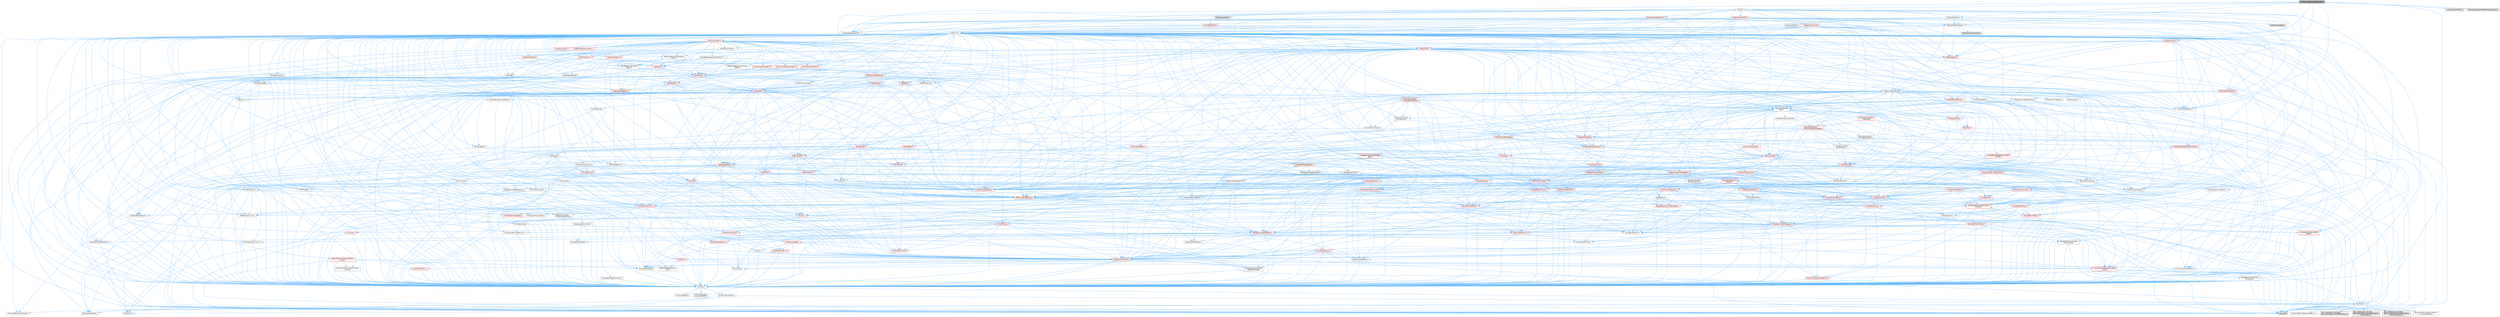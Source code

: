 digraph "K2Node_AssignmentStatement.h"
{
 // INTERACTIVE_SVG=YES
 // LATEX_PDF_SIZE
  bgcolor="transparent";
  edge [fontname=Helvetica,fontsize=10,labelfontname=Helvetica,labelfontsize=10];
  node [fontname=Helvetica,fontsize=10,shape=box,height=0.2,width=0.4];
  Node1 [id="Node000001",label="K2Node_AssignmentStatement.h",height=0.2,width=0.4,color="gray40", fillcolor="grey60", style="filled", fontcolor="black",tooltip=" "];
  Node1 -> Node2 [id="edge1_Node000001_Node000002",color="steelblue1",style="solid",tooltip=" "];
  Node2 [id="Node000002",label="CoreMinimal.h",height=0.2,width=0.4,color="grey40", fillcolor="white", style="filled",URL="$d7/d67/CoreMinimal_8h.html",tooltip=" "];
  Node2 -> Node3 [id="edge2_Node000002_Node000003",color="steelblue1",style="solid",tooltip=" "];
  Node3 [id="Node000003",label="CoreTypes.h",height=0.2,width=0.4,color="grey40", fillcolor="white", style="filled",URL="$dc/dec/CoreTypes_8h.html",tooltip=" "];
  Node3 -> Node4 [id="edge3_Node000003_Node000004",color="steelblue1",style="solid",tooltip=" "];
  Node4 [id="Node000004",label="HAL/Platform.h",height=0.2,width=0.4,color="grey40", fillcolor="white", style="filled",URL="$d9/dd0/Platform_8h.html",tooltip=" "];
  Node4 -> Node5 [id="edge4_Node000004_Node000005",color="steelblue1",style="solid",tooltip=" "];
  Node5 [id="Node000005",label="Misc/Build.h",height=0.2,width=0.4,color="grey40", fillcolor="white", style="filled",URL="$d3/dbb/Build_8h.html",tooltip=" "];
  Node4 -> Node6 [id="edge5_Node000004_Node000006",color="steelblue1",style="solid",tooltip=" "];
  Node6 [id="Node000006",label="Misc/LargeWorldCoordinates.h",height=0.2,width=0.4,color="grey40", fillcolor="white", style="filled",URL="$d2/dcb/LargeWorldCoordinates_8h.html",tooltip=" "];
  Node4 -> Node7 [id="edge6_Node000004_Node000007",color="steelblue1",style="solid",tooltip=" "];
  Node7 [id="Node000007",label="type_traits",height=0.2,width=0.4,color="grey60", fillcolor="#E0E0E0", style="filled",tooltip=" "];
  Node4 -> Node8 [id="edge7_Node000004_Node000008",color="steelblue1",style="solid",tooltip=" "];
  Node8 [id="Node000008",label="PreprocessorHelpers.h",height=0.2,width=0.4,color="grey40", fillcolor="white", style="filled",URL="$db/ddb/PreprocessorHelpers_8h.html",tooltip=" "];
  Node4 -> Node9 [id="edge8_Node000004_Node000009",color="steelblue1",style="solid",tooltip=" "];
  Node9 [id="Node000009",label="UBT_COMPILED_PLATFORM\l/UBT_COMPILED_PLATFORMPlatform\lCompilerPreSetup.h",height=0.2,width=0.4,color="grey60", fillcolor="#E0E0E0", style="filled",tooltip=" "];
  Node4 -> Node10 [id="edge9_Node000004_Node000010",color="steelblue1",style="solid",tooltip=" "];
  Node10 [id="Node000010",label="GenericPlatform/GenericPlatform\lCompilerPreSetup.h",height=0.2,width=0.4,color="grey40", fillcolor="white", style="filled",URL="$d9/dc8/GenericPlatformCompilerPreSetup_8h.html",tooltip=" "];
  Node4 -> Node11 [id="edge10_Node000004_Node000011",color="steelblue1",style="solid",tooltip=" "];
  Node11 [id="Node000011",label="GenericPlatform/GenericPlatform.h",height=0.2,width=0.4,color="grey40", fillcolor="white", style="filled",URL="$d6/d84/GenericPlatform_8h.html",tooltip=" "];
  Node4 -> Node12 [id="edge11_Node000004_Node000012",color="steelblue1",style="solid",tooltip=" "];
  Node12 [id="Node000012",label="UBT_COMPILED_PLATFORM\l/UBT_COMPILED_PLATFORMPlatform.h",height=0.2,width=0.4,color="grey60", fillcolor="#E0E0E0", style="filled",tooltip=" "];
  Node4 -> Node13 [id="edge12_Node000004_Node000013",color="steelblue1",style="solid",tooltip=" "];
  Node13 [id="Node000013",label="UBT_COMPILED_PLATFORM\l/UBT_COMPILED_PLATFORMPlatform\lCompilerSetup.h",height=0.2,width=0.4,color="grey60", fillcolor="#E0E0E0", style="filled",tooltip=" "];
  Node3 -> Node14 [id="edge13_Node000003_Node000014",color="steelblue1",style="solid",tooltip=" "];
  Node14 [id="Node000014",label="ProfilingDebugging\l/UMemoryDefines.h",height=0.2,width=0.4,color="grey40", fillcolor="white", style="filled",URL="$d2/da2/UMemoryDefines_8h.html",tooltip=" "];
  Node3 -> Node15 [id="edge14_Node000003_Node000015",color="steelblue1",style="solid",tooltip=" "];
  Node15 [id="Node000015",label="Misc/CoreMiscDefines.h",height=0.2,width=0.4,color="grey40", fillcolor="white", style="filled",URL="$da/d38/CoreMiscDefines_8h.html",tooltip=" "];
  Node15 -> Node4 [id="edge15_Node000015_Node000004",color="steelblue1",style="solid",tooltip=" "];
  Node15 -> Node8 [id="edge16_Node000015_Node000008",color="steelblue1",style="solid",tooltip=" "];
  Node3 -> Node16 [id="edge17_Node000003_Node000016",color="steelblue1",style="solid",tooltip=" "];
  Node16 [id="Node000016",label="Misc/CoreDefines.h",height=0.2,width=0.4,color="grey40", fillcolor="white", style="filled",URL="$d3/dd2/CoreDefines_8h.html",tooltip=" "];
  Node2 -> Node17 [id="edge18_Node000002_Node000017",color="steelblue1",style="solid",tooltip=" "];
  Node17 [id="Node000017",label="CoreFwd.h",height=0.2,width=0.4,color="red", fillcolor="#FFF0F0", style="filled",URL="$d1/d1e/CoreFwd_8h.html",tooltip=" "];
  Node17 -> Node3 [id="edge19_Node000017_Node000003",color="steelblue1",style="solid",tooltip=" "];
  Node17 -> Node18 [id="edge20_Node000017_Node000018",color="steelblue1",style="solid",tooltip=" "];
  Node18 [id="Node000018",label="Containers/ContainersFwd.h",height=0.2,width=0.4,color="grey40", fillcolor="white", style="filled",URL="$d4/d0a/ContainersFwd_8h.html",tooltip=" "];
  Node18 -> Node4 [id="edge21_Node000018_Node000004",color="steelblue1",style="solid",tooltip=" "];
  Node18 -> Node3 [id="edge22_Node000018_Node000003",color="steelblue1",style="solid",tooltip=" "];
  Node18 -> Node19 [id="edge23_Node000018_Node000019",color="steelblue1",style="solid",tooltip=" "];
  Node19 [id="Node000019",label="Traits/IsContiguousContainer.h",height=0.2,width=0.4,color="red", fillcolor="#FFF0F0", style="filled",URL="$d5/d3c/IsContiguousContainer_8h.html",tooltip=" "];
  Node19 -> Node3 [id="edge24_Node000019_Node000003",color="steelblue1",style="solid",tooltip=" "];
  Node17 -> Node23 [id="edge25_Node000017_Node000023",color="steelblue1",style="solid",tooltip=" "];
  Node23 [id="Node000023",label="UObject/UObjectHierarchy\lFwd.h",height=0.2,width=0.4,color="grey40", fillcolor="white", style="filled",URL="$d3/d13/UObjectHierarchyFwd_8h.html",tooltip=" "];
  Node2 -> Node23 [id="edge26_Node000002_Node000023",color="steelblue1",style="solid",tooltip=" "];
  Node2 -> Node18 [id="edge27_Node000002_Node000018",color="steelblue1",style="solid",tooltip=" "];
  Node2 -> Node24 [id="edge28_Node000002_Node000024",color="steelblue1",style="solid",tooltip=" "];
  Node24 [id="Node000024",label="Misc/VarArgs.h",height=0.2,width=0.4,color="grey40", fillcolor="white", style="filled",URL="$d5/d6f/VarArgs_8h.html",tooltip=" "];
  Node24 -> Node3 [id="edge29_Node000024_Node000003",color="steelblue1",style="solid",tooltip=" "];
  Node2 -> Node25 [id="edge30_Node000002_Node000025",color="steelblue1",style="solid",tooltip=" "];
  Node25 [id="Node000025",label="Logging/LogVerbosity.h",height=0.2,width=0.4,color="grey40", fillcolor="white", style="filled",URL="$d2/d8f/LogVerbosity_8h.html",tooltip=" "];
  Node25 -> Node3 [id="edge31_Node000025_Node000003",color="steelblue1",style="solid",tooltip=" "];
  Node2 -> Node26 [id="edge32_Node000002_Node000026",color="steelblue1",style="solid",tooltip=" "];
  Node26 [id="Node000026",label="Misc/OutputDevice.h",height=0.2,width=0.4,color="red", fillcolor="#FFF0F0", style="filled",URL="$d7/d32/OutputDevice_8h.html",tooltip=" "];
  Node26 -> Node17 [id="edge33_Node000026_Node000017",color="steelblue1",style="solid",tooltip=" "];
  Node26 -> Node3 [id="edge34_Node000026_Node000003",color="steelblue1",style="solid",tooltip=" "];
  Node26 -> Node25 [id="edge35_Node000026_Node000025",color="steelblue1",style="solid",tooltip=" "];
  Node26 -> Node24 [id="edge36_Node000026_Node000024",color="steelblue1",style="solid",tooltip=" "];
  Node26 -> Node27 [id="edge37_Node000026_Node000027",color="steelblue1",style="solid",tooltip=" "];
  Node27 [id="Node000027",label="Templates/IsArrayOrRefOf\lTypeByPredicate.h",height=0.2,width=0.4,color="grey40", fillcolor="white", style="filled",URL="$d6/da1/IsArrayOrRefOfTypeByPredicate_8h.html",tooltip=" "];
  Node27 -> Node3 [id="edge38_Node000027_Node000003",color="steelblue1",style="solid",tooltip=" "];
  Node26 -> Node30 [id="edge39_Node000026_Node000030",color="steelblue1",style="solid",tooltip=" "];
  Node30 [id="Node000030",label="Traits/IsCharEncodingCompatible\lWith.h",height=0.2,width=0.4,color="red", fillcolor="#FFF0F0", style="filled",URL="$df/dd1/IsCharEncodingCompatibleWith_8h.html",tooltip=" "];
  Node30 -> Node7 [id="edge40_Node000030_Node000007",color="steelblue1",style="solid",tooltip=" "];
  Node2 -> Node32 [id="edge41_Node000002_Node000032",color="steelblue1",style="solid",tooltip=" "];
  Node32 [id="Node000032",label="HAL/PlatformCrt.h",height=0.2,width=0.4,color="red", fillcolor="#FFF0F0", style="filled",URL="$d8/d75/PlatformCrt_8h.html",tooltip=" "];
  Node2 -> Node42 [id="edge42_Node000002_Node000042",color="steelblue1",style="solid",tooltip=" "];
  Node42 [id="Node000042",label="HAL/PlatformMisc.h",height=0.2,width=0.4,color="red", fillcolor="#FFF0F0", style="filled",URL="$d0/df5/PlatformMisc_8h.html",tooltip=" "];
  Node42 -> Node3 [id="edge43_Node000042_Node000003",color="steelblue1",style="solid",tooltip=" "];
  Node2 -> Node61 [id="edge44_Node000002_Node000061",color="steelblue1",style="solid",tooltip=" "];
  Node61 [id="Node000061",label="Misc/AssertionMacros.h",height=0.2,width=0.4,color="red", fillcolor="#FFF0F0", style="filled",URL="$d0/dfa/AssertionMacros_8h.html",tooltip=" "];
  Node61 -> Node3 [id="edge45_Node000061_Node000003",color="steelblue1",style="solid",tooltip=" "];
  Node61 -> Node4 [id="edge46_Node000061_Node000004",color="steelblue1",style="solid",tooltip=" "];
  Node61 -> Node42 [id="edge47_Node000061_Node000042",color="steelblue1",style="solid",tooltip=" "];
  Node61 -> Node8 [id="edge48_Node000061_Node000008",color="steelblue1",style="solid",tooltip=" "];
  Node61 -> Node62 [id="edge49_Node000061_Node000062",color="steelblue1",style="solid",tooltip=" "];
  Node62 [id="Node000062",label="Templates/EnableIf.h",height=0.2,width=0.4,color="grey40", fillcolor="white", style="filled",URL="$d7/d60/EnableIf_8h.html",tooltip=" "];
  Node62 -> Node3 [id="edge50_Node000062_Node000003",color="steelblue1",style="solid",tooltip=" "];
  Node61 -> Node27 [id="edge51_Node000061_Node000027",color="steelblue1",style="solid",tooltip=" "];
  Node61 -> Node30 [id="edge52_Node000061_Node000030",color="steelblue1",style="solid",tooltip=" "];
  Node61 -> Node24 [id="edge53_Node000061_Node000024",color="steelblue1",style="solid",tooltip=" "];
  Node2 -> Node70 [id="edge54_Node000002_Node000070",color="steelblue1",style="solid",tooltip=" "];
  Node70 [id="Node000070",label="Templates/IsPointer.h",height=0.2,width=0.4,color="grey40", fillcolor="white", style="filled",URL="$d7/d05/IsPointer_8h.html",tooltip=" "];
  Node70 -> Node3 [id="edge55_Node000070_Node000003",color="steelblue1",style="solid",tooltip=" "];
  Node2 -> Node71 [id="edge56_Node000002_Node000071",color="steelblue1",style="solid",tooltip=" "];
  Node71 [id="Node000071",label="HAL/PlatformMemory.h",height=0.2,width=0.4,color="red", fillcolor="#FFF0F0", style="filled",URL="$de/d68/PlatformMemory_8h.html",tooltip=" "];
  Node71 -> Node3 [id="edge57_Node000071_Node000003",color="steelblue1",style="solid",tooltip=" "];
  Node2 -> Node54 [id="edge58_Node000002_Node000054",color="steelblue1",style="solid",tooltip=" "];
  Node54 [id="Node000054",label="HAL/PlatformAtomics.h",height=0.2,width=0.4,color="red", fillcolor="#FFF0F0", style="filled",URL="$d3/d36/PlatformAtomics_8h.html",tooltip=" "];
  Node54 -> Node3 [id="edge59_Node000054_Node000003",color="steelblue1",style="solid",tooltip=" "];
  Node2 -> Node76 [id="edge60_Node000002_Node000076",color="steelblue1",style="solid",tooltip=" "];
  Node76 [id="Node000076",label="Misc/Exec.h",height=0.2,width=0.4,color="grey40", fillcolor="white", style="filled",URL="$de/ddb/Exec_8h.html",tooltip=" "];
  Node76 -> Node3 [id="edge61_Node000076_Node000003",color="steelblue1",style="solid",tooltip=" "];
  Node76 -> Node61 [id="edge62_Node000076_Node000061",color="steelblue1",style="solid",tooltip=" "];
  Node2 -> Node77 [id="edge63_Node000002_Node000077",color="steelblue1",style="solid",tooltip=" "];
  Node77 [id="Node000077",label="HAL/MemoryBase.h",height=0.2,width=0.4,color="red", fillcolor="#FFF0F0", style="filled",URL="$d6/d9f/MemoryBase_8h.html",tooltip=" "];
  Node77 -> Node3 [id="edge64_Node000077_Node000003",color="steelblue1",style="solid",tooltip=" "];
  Node77 -> Node54 [id="edge65_Node000077_Node000054",color="steelblue1",style="solid",tooltip=" "];
  Node77 -> Node32 [id="edge66_Node000077_Node000032",color="steelblue1",style="solid",tooltip=" "];
  Node77 -> Node76 [id="edge67_Node000077_Node000076",color="steelblue1",style="solid",tooltip=" "];
  Node77 -> Node26 [id="edge68_Node000077_Node000026",color="steelblue1",style="solid",tooltip=" "];
  Node2 -> Node87 [id="edge69_Node000002_Node000087",color="steelblue1",style="solid",tooltip=" "];
  Node87 [id="Node000087",label="HAL/UnrealMemory.h",height=0.2,width=0.4,color="red", fillcolor="#FFF0F0", style="filled",URL="$d9/d96/UnrealMemory_8h.html",tooltip=" "];
  Node87 -> Node3 [id="edge70_Node000087_Node000003",color="steelblue1",style="solid",tooltip=" "];
  Node87 -> Node77 [id="edge71_Node000087_Node000077",color="steelblue1",style="solid",tooltip=" "];
  Node87 -> Node71 [id="edge72_Node000087_Node000071",color="steelblue1",style="solid",tooltip=" "];
  Node87 -> Node70 [id="edge73_Node000087_Node000070",color="steelblue1",style="solid",tooltip=" "];
  Node2 -> Node89 [id="edge74_Node000002_Node000089",color="steelblue1",style="solid",tooltip=" "];
  Node89 [id="Node000089",label="Templates/IsArithmetic.h",height=0.2,width=0.4,color="grey40", fillcolor="white", style="filled",URL="$d2/d5d/IsArithmetic_8h.html",tooltip=" "];
  Node89 -> Node3 [id="edge75_Node000089_Node000003",color="steelblue1",style="solid",tooltip=" "];
  Node2 -> Node83 [id="edge76_Node000002_Node000083",color="steelblue1",style="solid",tooltip=" "];
  Node83 [id="Node000083",label="Templates/AndOrNot.h",height=0.2,width=0.4,color="grey40", fillcolor="white", style="filled",URL="$db/d0a/AndOrNot_8h.html",tooltip=" "];
  Node83 -> Node3 [id="edge77_Node000083_Node000003",color="steelblue1",style="solid",tooltip=" "];
  Node2 -> Node90 [id="edge78_Node000002_Node000090",color="steelblue1",style="solid",tooltip=" "];
  Node90 [id="Node000090",label="Templates/IsPODType.h",height=0.2,width=0.4,color="grey40", fillcolor="white", style="filled",URL="$d7/db1/IsPODType_8h.html",tooltip=" "];
  Node90 -> Node3 [id="edge79_Node000090_Node000003",color="steelblue1",style="solid",tooltip=" "];
  Node2 -> Node91 [id="edge80_Node000002_Node000091",color="steelblue1",style="solid",tooltip=" "];
  Node91 [id="Node000091",label="Templates/IsUECoreType.h",height=0.2,width=0.4,color="grey40", fillcolor="white", style="filled",URL="$d1/db8/IsUECoreType_8h.html",tooltip=" "];
  Node91 -> Node3 [id="edge81_Node000091_Node000003",color="steelblue1",style="solid",tooltip=" "];
  Node91 -> Node7 [id="edge82_Node000091_Node000007",color="steelblue1",style="solid",tooltip=" "];
  Node2 -> Node84 [id="edge83_Node000002_Node000084",color="steelblue1",style="solid",tooltip=" "];
  Node84 [id="Node000084",label="Templates/IsTriviallyCopy\lConstructible.h",height=0.2,width=0.4,color="grey40", fillcolor="white", style="filled",URL="$d3/d78/IsTriviallyCopyConstructible_8h.html",tooltip=" "];
  Node84 -> Node3 [id="edge84_Node000084_Node000003",color="steelblue1",style="solid",tooltip=" "];
  Node84 -> Node7 [id="edge85_Node000084_Node000007",color="steelblue1",style="solid",tooltip=" "];
  Node2 -> Node92 [id="edge86_Node000002_Node000092",color="steelblue1",style="solid",tooltip=" "];
  Node92 [id="Node000092",label="Templates/UnrealTypeTraits.h",height=0.2,width=0.4,color="red", fillcolor="#FFF0F0", style="filled",URL="$d2/d2d/UnrealTypeTraits_8h.html",tooltip=" "];
  Node92 -> Node3 [id="edge87_Node000092_Node000003",color="steelblue1",style="solid",tooltip=" "];
  Node92 -> Node70 [id="edge88_Node000092_Node000070",color="steelblue1",style="solid",tooltip=" "];
  Node92 -> Node61 [id="edge89_Node000092_Node000061",color="steelblue1",style="solid",tooltip=" "];
  Node92 -> Node83 [id="edge90_Node000092_Node000083",color="steelblue1",style="solid",tooltip=" "];
  Node92 -> Node62 [id="edge91_Node000092_Node000062",color="steelblue1",style="solid",tooltip=" "];
  Node92 -> Node89 [id="edge92_Node000092_Node000089",color="steelblue1",style="solid",tooltip=" "];
  Node92 -> Node90 [id="edge93_Node000092_Node000090",color="steelblue1",style="solid",tooltip=" "];
  Node92 -> Node91 [id="edge94_Node000092_Node000091",color="steelblue1",style="solid",tooltip=" "];
  Node92 -> Node84 [id="edge95_Node000092_Node000084",color="steelblue1",style="solid",tooltip=" "];
  Node2 -> Node62 [id="edge96_Node000002_Node000062",color="steelblue1",style="solid",tooltip=" "];
  Node2 -> Node94 [id="edge97_Node000002_Node000094",color="steelblue1",style="solid",tooltip=" "];
  Node94 [id="Node000094",label="Templates/RemoveReference.h",height=0.2,width=0.4,color="grey40", fillcolor="white", style="filled",URL="$da/dbe/RemoveReference_8h.html",tooltip=" "];
  Node94 -> Node3 [id="edge98_Node000094_Node000003",color="steelblue1",style="solid",tooltip=" "];
  Node2 -> Node95 [id="edge99_Node000002_Node000095",color="steelblue1",style="solid",tooltip=" "];
  Node95 [id="Node000095",label="Templates/IntegralConstant.h",height=0.2,width=0.4,color="grey40", fillcolor="white", style="filled",URL="$db/d1b/IntegralConstant_8h.html",tooltip=" "];
  Node95 -> Node3 [id="edge100_Node000095_Node000003",color="steelblue1",style="solid",tooltip=" "];
  Node2 -> Node96 [id="edge101_Node000002_Node000096",color="steelblue1",style="solid",tooltip=" "];
  Node96 [id="Node000096",label="Templates/IsClass.h",height=0.2,width=0.4,color="grey40", fillcolor="white", style="filled",URL="$db/dcb/IsClass_8h.html",tooltip=" "];
  Node96 -> Node3 [id="edge102_Node000096_Node000003",color="steelblue1",style="solid",tooltip=" "];
  Node2 -> Node97 [id="edge103_Node000002_Node000097",color="steelblue1",style="solid",tooltip=" "];
  Node97 [id="Node000097",label="Templates/TypeCompatible\lBytes.h",height=0.2,width=0.4,color="red", fillcolor="#FFF0F0", style="filled",URL="$df/d0a/TypeCompatibleBytes_8h.html",tooltip=" "];
  Node97 -> Node3 [id="edge104_Node000097_Node000003",color="steelblue1",style="solid",tooltip=" "];
  Node97 -> Node7 [id="edge105_Node000097_Node000007",color="steelblue1",style="solid",tooltip=" "];
  Node2 -> Node19 [id="edge106_Node000002_Node000019",color="steelblue1",style="solid",tooltip=" "];
  Node2 -> Node98 [id="edge107_Node000002_Node000098",color="steelblue1",style="solid",tooltip=" "];
  Node98 [id="Node000098",label="Templates/UnrealTemplate.h",height=0.2,width=0.4,color="red", fillcolor="#FFF0F0", style="filled",URL="$d4/d24/UnrealTemplate_8h.html",tooltip=" "];
  Node98 -> Node3 [id="edge108_Node000098_Node000003",color="steelblue1",style="solid",tooltip=" "];
  Node98 -> Node70 [id="edge109_Node000098_Node000070",color="steelblue1",style="solid",tooltip=" "];
  Node98 -> Node87 [id="edge110_Node000098_Node000087",color="steelblue1",style="solid",tooltip=" "];
  Node98 -> Node92 [id="edge111_Node000098_Node000092",color="steelblue1",style="solid",tooltip=" "];
  Node98 -> Node94 [id="edge112_Node000098_Node000094",color="steelblue1",style="solid",tooltip=" "];
  Node98 -> Node64 [id="edge113_Node000098_Node000064",color="steelblue1",style="solid",tooltip=" "];
  Node64 [id="Node000064",label="Templates/Requires.h",height=0.2,width=0.4,color="grey40", fillcolor="white", style="filled",URL="$dc/d96/Requires_8h.html",tooltip=" "];
  Node64 -> Node62 [id="edge114_Node000064_Node000062",color="steelblue1",style="solid",tooltip=" "];
  Node64 -> Node7 [id="edge115_Node000064_Node000007",color="steelblue1",style="solid",tooltip=" "];
  Node98 -> Node97 [id="edge116_Node000098_Node000097",color="steelblue1",style="solid",tooltip=" "];
  Node98 -> Node19 [id="edge117_Node000098_Node000019",color="steelblue1",style="solid",tooltip=" "];
  Node98 -> Node7 [id="edge118_Node000098_Node000007",color="steelblue1",style="solid",tooltip=" "];
  Node2 -> Node47 [id="edge119_Node000002_Node000047",color="steelblue1",style="solid",tooltip=" "];
  Node47 [id="Node000047",label="Math/NumericLimits.h",height=0.2,width=0.4,color="grey40", fillcolor="white", style="filled",URL="$df/d1b/NumericLimits_8h.html",tooltip=" "];
  Node47 -> Node3 [id="edge120_Node000047_Node000003",color="steelblue1",style="solid",tooltip=" "];
  Node2 -> Node102 [id="edge121_Node000002_Node000102",color="steelblue1",style="solid",tooltip=" "];
  Node102 [id="Node000102",label="HAL/PlatformMath.h",height=0.2,width=0.4,color="red", fillcolor="#FFF0F0", style="filled",URL="$dc/d53/PlatformMath_8h.html",tooltip=" "];
  Node102 -> Node3 [id="edge122_Node000102_Node000003",color="steelblue1",style="solid",tooltip=" "];
  Node2 -> Node85 [id="edge123_Node000002_Node000085",color="steelblue1",style="solid",tooltip=" "];
  Node85 [id="Node000085",label="Templates/IsTriviallyCopy\lAssignable.h",height=0.2,width=0.4,color="grey40", fillcolor="white", style="filled",URL="$d2/df2/IsTriviallyCopyAssignable_8h.html",tooltip=" "];
  Node85 -> Node3 [id="edge124_Node000085_Node000003",color="steelblue1",style="solid",tooltip=" "];
  Node85 -> Node7 [id="edge125_Node000085_Node000007",color="steelblue1",style="solid",tooltip=" "];
  Node2 -> Node110 [id="edge126_Node000002_Node000110",color="steelblue1",style="solid",tooltip=" "];
  Node110 [id="Node000110",label="Templates/MemoryOps.h",height=0.2,width=0.4,color="red", fillcolor="#FFF0F0", style="filled",URL="$db/dea/MemoryOps_8h.html",tooltip=" "];
  Node110 -> Node3 [id="edge127_Node000110_Node000003",color="steelblue1",style="solid",tooltip=" "];
  Node110 -> Node87 [id="edge128_Node000110_Node000087",color="steelblue1",style="solid",tooltip=" "];
  Node110 -> Node85 [id="edge129_Node000110_Node000085",color="steelblue1",style="solid",tooltip=" "];
  Node110 -> Node84 [id="edge130_Node000110_Node000084",color="steelblue1",style="solid",tooltip=" "];
  Node110 -> Node64 [id="edge131_Node000110_Node000064",color="steelblue1",style="solid",tooltip=" "];
  Node110 -> Node92 [id="edge132_Node000110_Node000092",color="steelblue1",style="solid",tooltip=" "];
  Node110 -> Node7 [id="edge133_Node000110_Node000007",color="steelblue1",style="solid",tooltip=" "];
  Node2 -> Node111 [id="edge134_Node000002_Node000111",color="steelblue1",style="solid",tooltip=" "];
  Node111 [id="Node000111",label="Containers/ContainerAllocation\lPolicies.h",height=0.2,width=0.4,color="red", fillcolor="#FFF0F0", style="filled",URL="$d7/dff/ContainerAllocationPolicies_8h.html",tooltip=" "];
  Node111 -> Node3 [id="edge135_Node000111_Node000003",color="steelblue1",style="solid",tooltip=" "];
  Node111 -> Node111 [id="edge136_Node000111_Node000111",color="steelblue1",style="solid",tooltip=" "];
  Node111 -> Node102 [id="edge137_Node000111_Node000102",color="steelblue1",style="solid",tooltip=" "];
  Node111 -> Node87 [id="edge138_Node000111_Node000087",color="steelblue1",style="solid",tooltip=" "];
  Node111 -> Node47 [id="edge139_Node000111_Node000047",color="steelblue1",style="solid",tooltip=" "];
  Node111 -> Node61 [id="edge140_Node000111_Node000061",color="steelblue1",style="solid",tooltip=" "];
  Node111 -> Node110 [id="edge141_Node000111_Node000110",color="steelblue1",style="solid",tooltip=" "];
  Node111 -> Node97 [id="edge142_Node000111_Node000097",color="steelblue1",style="solid",tooltip=" "];
  Node111 -> Node7 [id="edge143_Node000111_Node000007",color="steelblue1",style="solid",tooltip=" "];
  Node2 -> Node114 [id="edge144_Node000002_Node000114",color="steelblue1",style="solid",tooltip=" "];
  Node114 [id="Node000114",label="Templates/IsEnumClass.h",height=0.2,width=0.4,color="grey40", fillcolor="white", style="filled",URL="$d7/d15/IsEnumClass_8h.html",tooltip=" "];
  Node114 -> Node3 [id="edge145_Node000114_Node000003",color="steelblue1",style="solid",tooltip=" "];
  Node114 -> Node83 [id="edge146_Node000114_Node000083",color="steelblue1",style="solid",tooltip=" "];
  Node2 -> Node115 [id="edge147_Node000002_Node000115",color="steelblue1",style="solid",tooltip=" "];
  Node115 [id="Node000115",label="HAL/PlatformProperties.h",height=0.2,width=0.4,color="red", fillcolor="#FFF0F0", style="filled",URL="$d9/db0/PlatformProperties_8h.html",tooltip=" "];
  Node115 -> Node3 [id="edge148_Node000115_Node000003",color="steelblue1",style="solid",tooltip=" "];
  Node2 -> Node118 [id="edge149_Node000002_Node000118",color="steelblue1",style="solid",tooltip=" "];
  Node118 [id="Node000118",label="Misc/EngineVersionBase.h",height=0.2,width=0.4,color="grey40", fillcolor="white", style="filled",URL="$d5/d2b/EngineVersionBase_8h.html",tooltip=" "];
  Node118 -> Node3 [id="edge150_Node000118_Node000003",color="steelblue1",style="solid",tooltip=" "];
  Node2 -> Node119 [id="edge151_Node000002_Node000119",color="steelblue1",style="solid",tooltip=" "];
  Node119 [id="Node000119",label="Internationalization\l/TextNamespaceFwd.h",height=0.2,width=0.4,color="grey40", fillcolor="white", style="filled",URL="$d8/d97/TextNamespaceFwd_8h.html",tooltip=" "];
  Node119 -> Node3 [id="edge152_Node000119_Node000003",color="steelblue1",style="solid",tooltip=" "];
  Node2 -> Node120 [id="edge153_Node000002_Node000120",color="steelblue1",style="solid",tooltip=" "];
  Node120 [id="Node000120",label="Serialization/Archive.h",height=0.2,width=0.4,color="red", fillcolor="#FFF0F0", style="filled",URL="$d7/d3b/Archive_8h.html",tooltip=" "];
  Node120 -> Node17 [id="edge154_Node000120_Node000017",color="steelblue1",style="solid",tooltip=" "];
  Node120 -> Node3 [id="edge155_Node000120_Node000003",color="steelblue1",style="solid",tooltip=" "];
  Node120 -> Node115 [id="edge156_Node000120_Node000115",color="steelblue1",style="solid",tooltip=" "];
  Node120 -> Node119 [id="edge157_Node000120_Node000119",color="steelblue1",style="solid",tooltip=" "];
  Node120 -> Node61 [id="edge158_Node000120_Node000061",color="steelblue1",style="solid",tooltip=" "];
  Node120 -> Node5 [id="edge159_Node000120_Node000005",color="steelblue1",style="solid",tooltip=" "];
  Node120 -> Node118 [id="edge160_Node000120_Node000118",color="steelblue1",style="solid",tooltip=" "];
  Node120 -> Node24 [id="edge161_Node000120_Node000024",color="steelblue1",style="solid",tooltip=" "];
  Node120 -> Node62 [id="edge162_Node000120_Node000062",color="steelblue1",style="solid",tooltip=" "];
  Node120 -> Node27 [id="edge163_Node000120_Node000027",color="steelblue1",style="solid",tooltip=" "];
  Node120 -> Node114 [id="edge164_Node000120_Node000114",color="steelblue1",style="solid",tooltip=" "];
  Node120 -> Node98 [id="edge165_Node000120_Node000098",color="steelblue1",style="solid",tooltip=" "];
  Node120 -> Node30 [id="edge166_Node000120_Node000030",color="steelblue1",style="solid",tooltip=" "];
  Node120 -> Node123 [id="edge167_Node000120_Node000123",color="steelblue1",style="solid",tooltip=" "];
  Node123 [id="Node000123",label="UObject/ObjectVersion.h",height=0.2,width=0.4,color="grey40", fillcolor="white", style="filled",URL="$da/d63/ObjectVersion_8h.html",tooltip=" "];
  Node123 -> Node3 [id="edge168_Node000123_Node000003",color="steelblue1",style="solid",tooltip=" "];
  Node2 -> Node124 [id="edge169_Node000002_Node000124",color="steelblue1",style="solid",tooltip=" "];
  Node124 [id="Node000124",label="Templates/Less.h",height=0.2,width=0.4,color="grey40", fillcolor="white", style="filled",URL="$de/dc8/Less_8h.html",tooltip=" "];
  Node124 -> Node3 [id="edge170_Node000124_Node000003",color="steelblue1",style="solid",tooltip=" "];
  Node124 -> Node98 [id="edge171_Node000124_Node000098",color="steelblue1",style="solid",tooltip=" "];
  Node2 -> Node125 [id="edge172_Node000002_Node000125",color="steelblue1",style="solid",tooltip=" "];
  Node125 [id="Node000125",label="Templates/Sorting.h",height=0.2,width=0.4,color="red", fillcolor="#FFF0F0", style="filled",URL="$d3/d9e/Sorting_8h.html",tooltip=" "];
  Node125 -> Node3 [id="edge173_Node000125_Node000003",color="steelblue1",style="solid",tooltip=" "];
  Node125 -> Node102 [id="edge174_Node000125_Node000102",color="steelblue1",style="solid",tooltip=" "];
  Node125 -> Node124 [id="edge175_Node000125_Node000124",color="steelblue1",style="solid",tooltip=" "];
  Node2 -> Node136 [id="edge176_Node000002_Node000136",color="steelblue1",style="solid",tooltip=" "];
  Node136 [id="Node000136",label="Misc/Char.h",height=0.2,width=0.4,color="red", fillcolor="#FFF0F0", style="filled",URL="$d0/d58/Char_8h.html",tooltip=" "];
  Node136 -> Node3 [id="edge177_Node000136_Node000003",color="steelblue1",style="solid",tooltip=" "];
  Node136 -> Node7 [id="edge178_Node000136_Node000007",color="steelblue1",style="solid",tooltip=" "];
  Node2 -> Node139 [id="edge179_Node000002_Node000139",color="steelblue1",style="solid",tooltip=" "];
  Node139 [id="Node000139",label="GenericPlatform/GenericPlatform\lStricmp.h",height=0.2,width=0.4,color="grey40", fillcolor="white", style="filled",URL="$d2/d86/GenericPlatformStricmp_8h.html",tooltip=" "];
  Node139 -> Node3 [id="edge180_Node000139_Node000003",color="steelblue1",style="solid",tooltip=" "];
  Node2 -> Node140 [id="edge181_Node000002_Node000140",color="steelblue1",style="solid",tooltip=" "];
  Node140 [id="Node000140",label="GenericPlatform/GenericPlatform\lString.h",height=0.2,width=0.4,color="red", fillcolor="#FFF0F0", style="filled",URL="$dd/d20/GenericPlatformString_8h.html",tooltip=" "];
  Node140 -> Node3 [id="edge182_Node000140_Node000003",color="steelblue1",style="solid",tooltip=" "];
  Node140 -> Node139 [id="edge183_Node000140_Node000139",color="steelblue1",style="solid",tooltip=" "];
  Node140 -> Node62 [id="edge184_Node000140_Node000062",color="steelblue1",style="solid",tooltip=" "];
  Node140 -> Node30 [id="edge185_Node000140_Node000030",color="steelblue1",style="solid",tooltip=" "];
  Node140 -> Node7 [id="edge186_Node000140_Node000007",color="steelblue1",style="solid",tooltip=" "];
  Node2 -> Node73 [id="edge187_Node000002_Node000073",color="steelblue1",style="solid",tooltip=" "];
  Node73 [id="Node000073",label="HAL/PlatformString.h",height=0.2,width=0.4,color="red", fillcolor="#FFF0F0", style="filled",URL="$db/db5/PlatformString_8h.html",tooltip=" "];
  Node73 -> Node3 [id="edge188_Node000073_Node000003",color="steelblue1",style="solid",tooltip=" "];
  Node2 -> Node143 [id="edge189_Node000002_Node000143",color="steelblue1",style="solid",tooltip=" "];
  Node143 [id="Node000143",label="Misc/CString.h",height=0.2,width=0.4,color="red", fillcolor="#FFF0F0", style="filled",URL="$d2/d49/CString_8h.html",tooltip=" "];
  Node143 -> Node3 [id="edge190_Node000143_Node000003",color="steelblue1",style="solid",tooltip=" "];
  Node143 -> Node32 [id="edge191_Node000143_Node000032",color="steelblue1",style="solid",tooltip=" "];
  Node143 -> Node73 [id="edge192_Node000143_Node000073",color="steelblue1",style="solid",tooltip=" "];
  Node143 -> Node61 [id="edge193_Node000143_Node000061",color="steelblue1",style="solid",tooltip=" "];
  Node143 -> Node136 [id="edge194_Node000143_Node000136",color="steelblue1",style="solid",tooltip=" "];
  Node143 -> Node24 [id="edge195_Node000143_Node000024",color="steelblue1",style="solid",tooltip=" "];
  Node143 -> Node27 [id="edge196_Node000143_Node000027",color="steelblue1",style="solid",tooltip=" "];
  Node143 -> Node30 [id="edge197_Node000143_Node000030",color="steelblue1",style="solid",tooltip=" "];
  Node2 -> Node144 [id="edge198_Node000002_Node000144",color="steelblue1",style="solid",tooltip=" "];
  Node144 [id="Node000144",label="Misc/Crc.h",height=0.2,width=0.4,color="red", fillcolor="#FFF0F0", style="filled",URL="$d4/dd2/Crc_8h.html",tooltip=" "];
  Node144 -> Node3 [id="edge199_Node000144_Node000003",color="steelblue1",style="solid",tooltip=" "];
  Node144 -> Node73 [id="edge200_Node000144_Node000073",color="steelblue1",style="solid",tooltip=" "];
  Node144 -> Node61 [id="edge201_Node000144_Node000061",color="steelblue1",style="solid",tooltip=" "];
  Node144 -> Node143 [id="edge202_Node000144_Node000143",color="steelblue1",style="solid",tooltip=" "];
  Node144 -> Node136 [id="edge203_Node000144_Node000136",color="steelblue1",style="solid",tooltip=" "];
  Node144 -> Node92 [id="edge204_Node000144_Node000092",color="steelblue1",style="solid",tooltip=" "];
  Node2 -> Node135 [id="edge205_Node000002_Node000135",color="steelblue1",style="solid",tooltip=" "];
  Node135 [id="Node000135",label="Math/UnrealMathUtility.h",height=0.2,width=0.4,color="red", fillcolor="#FFF0F0", style="filled",URL="$db/db8/UnrealMathUtility_8h.html",tooltip=" "];
  Node135 -> Node3 [id="edge206_Node000135_Node000003",color="steelblue1",style="solid",tooltip=" "];
  Node135 -> Node61 [id="edge207_Node000135_Node000061",color="steelblue1",style="solid",tooltip=" "];
  Node135 -> Node102 [id="edge208_Node000135_Node000102",color="steelblue1",style="solid",tooltip=" "];
  Node135 -> Node64 [id="edge209_Node000135_Node000064",color="steelblue1",style="solid",tooltip=" "];
  Node2 -> Node145 [id="edge210_Node000002_Node000145",color="steelblue1",style="solid",tooltip=" "];
  Node145 [id="Node000145",label="Containers/UnrealString.h",height=0.2,width=0.4,color="red", fillcolor="#FFF0F0", style="filled",URL="$d5/dba/UnrealString_8h.html",tooltip=" "];
  Node2 -> Node149 [id="edge211_Node000002_Node000149",color="steelblue1",style="solid",tooltip=" "];
  Node149 [id="Node000149",label="Containers/Array.h",height=0.2,width=0.4,color="red", fillcolor="#FFF0F0", style="filled",URL="$df/dd0/Array_8h.html",tooltip=" "];
  Node149 -> Node3 [id="edge212_Node000149_Node000003",color="steelblue1",style="solid",tooltip=" "];
  Node149 -> Node61 [id="edge213_Node000149_Node000061",color="steelblue1",style="solid",tooltip=" "];
  Node149 -> Node87 [id="edge214_Node000149_Node000087",color="steelblue1",style="solid",tooltip=" "];
  Node149 -> Node92 [id="edge215_Node000149_Node000092",color="steelblue1",style="solid",tooltip=" "];
  Node149 -> Node98 [id="edge216_Node000149_Node000098",color="steelblue1",style="solid",tooltip=" "];
  Node149 -> Node111 [id="edge217_Node000149_Node000111",color="steelblue1",style="solid",tooltip=" "];
  Node149 -> Node120 [id="edge218_Node000149_Node000120",color="steelblue1",style="solid",tooltip=" "];
  Node149 -> Node128 [id="edge219_Node000149_Node000128",color="steelblue1",style="solid",tooltip=" "];
  Node128 [id="Node000128",label="Templates/Invoke.h",height=0.2,width=0.4,color="red", fillcolor="#FFF0F0", style="filled",URL="$d7/deb/Invoke_8h.html",tooltip=" "];
  Node128 -> Node3 [id="edge220_Node000128_Node000003",color="steelblue1",style="solid",tooltip=" "];
  Node128 -> Node98 [id="edge221_Node000128_Node000098",color="steelblue1",style="solid",tooltip=" "];
  Node128 -> Node7 [id="edge222_Node000128_Node000007",color="steelblue1",style="solid",tooltip=" "];
  Node149 -> Node124 [id="edge223_Node000149_Node000124",color="steelblue1",style="solid",tooltip=" "];
  Node149 -> Node64 [id="edge224_Node000149_Node000064",color="steelblue1",style="solid",tooltip=" "];
  Node149 -> Node125 [id="edge225_Node000149_Node000125",color="steelblue1",style="solid",tooltip=" "];
  Node149 -> Node172 [id="edge226_Node000149_Node000172",color="steelblue1",style="solid",tooltip=" "];
  Node172 [id="Node000172",label="Templates/AlignmentTemplates.h",height=0.2,width=0.4,color="red", fillcolor="#FFF0F0", style="filled",URL="$dd/d32/AlignmentTemplates_8h.html",tooltip=" "];
  Node172 -> Node3 [id="edge227_Node000172_Node000003",color="steelblue1",style="solid",tooltip=" "];
  Node172 -> Node70 [id="edge228_Node000172_Node000070",color="steelblue1",style="solid",tooltip=" "];
  Node149 -> Node7 [id="edge229_Node000149_Node000007",color="steelblue1",style="solid",tooltip=" "];
  Node2 -> Node173 [id="edge230_Node000002_Node000173",color="steelblue1",style="solid",tooltip=" "];
  Node173 [id="Node000173",label="Misc/FrameNumber.h",height=0.2,width=0.4,color="grey40", fillcolor="white", style="filled",URL="$dd/dbd/FrameNumber_8h.html",tooltip=" "];
  Node173 -> Node3 [id="edge231_Node000173_Node000003",color="steelblue1",style="solid",tooltip=" "];
  Node173 -> Node47 [id="edge232_Node000173_Node000047",color="steelblue1",style="solid",tooltip=" "];
  Node173 -> Node135 [id="edge233_Node000173_Node000135",color="steelblue1",style="solid",tooltip=" "];
  Node173 -> Node62 [id="edge234_Node000173_Node000062",color="steelblue1",style="solid",tooltip=" "];
  Node173 -> Node92 [id="edge235_Node000173_Node000092",color="steelblue1",style="solid",tooltip=" "];
  Node2 -> Node174 [id="edge236_Node000002_Node000174",color="steelblue1",style="solid",tooltip=" "];
  Node174 [id="Node000174",label="Misc/Timespan.h",height=0.2,width=0.4,color="grey40", fillcolor="white", style="filled",URL="$da/dd9/Timespan_8h.html",tooltip=" "];
  Node174 -> Node3 [id="edge237_Node000174_Node000003",color="steelblue1",style="solid",tooltip=" "];
  Node174 -> Node175 [id="edge238_Node000174_Node000175",color="steelblue1",style="solid",tooltip=" "];
  Node175 [id="Node000175",label="Math/Interval.h",height=0.2,width=0.4,color="grey40", fillcolor="white", style="filled",URL="$d1/d55/Interval_8h.html",tooltip=" "];
  Node175 -> Node3 [id="edge239_Node000175_Node000003",color="steelblue1",style="solid",tooltip=" "];
  Node175 -> Node89 [id="edge240_Node000175_Node000089",color="steelblue1",style="solid",tooltip=" "];
  Node175 -> Node92 [id="edge241_Node000175_Node000092",color="steelblue1",style="solid",tooltip=" "];
  Node175 -> Node47 [id="edge242_Node000175_Node000047",color="steelblue1",style="solid",tooltip=" "];
  Node175 -> Node135 [id="edge243_Node000175_Node000135",color="steelblue1",style="solid",tooltip=" "];
  Node174 -> Node135 [id="edge244_Node000174_Node000135",color="steelblue1",style="solid",tooltip=" "];
  Node174 -> Node61 [id="edge245_Node000174_Node000061",color="steelblue1",style="solid",tooltip=" "];
  Node2 -> Node176 [id="edge246_Node000002_Node000176",color="steelblue1",style="solid",tooltip=" "];
  Node176 [id="Node000176",label="Containers/StringConv.h",height=0.2,width=0.4,color="red", fillcolor="#FFF0F0", style="filled",URL="$d3/ddf/StringConv_8h.html",tooltip=" "];
  Node176 -> Node3 [id="edge247_Node000176_Node000003",color="steelblue1",style="solid",tooltip=" "];
  Node176 -> Node61 [id="edge248_Node000176_Node000061",color="steelblue1",style="solid",tooltip=" "];
  Node176 -> Node111 [id="edge249_Node000176_Node000111",color="steelblue1",style="solid",tooltip=" "];
  Node176 -> Node149 [id="edge250_Node000176_Node000149",color="steelblue1",style="solid",tooltip=" "];
  Node176 -> Node143 [id="edge251_Node000176_Node000143",color="steelblue1",style="solid",tooltip=" "];
  Node176 -> Node177 [id="edge252_Node000176_Node000177",color="steelblue1",style="solid",tooltip=" "];
  Node177 [id="Node000177",label="Templates/IsArray.h",height=0.2,width=0.4,color="grey40", fillcolor="white", style="filled",URL="$d8/d8d/IsArray_8h.html",tooltip=" "];
  Node177 -> Node3 [id="edge253_Node000177_Node000003",color="steelblue1",style="solid",tooltip=" "];
  Node176 -> Node98 [id="edge254_Node000176_Node000098",color="steelblue1",style="solid",tooltip=" "];
  Node176 -> Node92 [id="edge255_Node000176_Node000092",color="steelblue1",style="solid",tooltip=" "];
  Node176 -> Node30 [id="edge256_Node000176_Node000030",color="steelblue1",style="solid",tooltip=" "];
  Node176 -> Node19 [id="edge257_Node000176_Node000019",color="steelblue1",style="solid",tooltip=" "];
  Node176 -> Node7 [id="edge258_Node000176_Node000007",color="steelblue1",style="solid",tooltip=" "];
  Node2 -> Node178 [id="edge259_Node000002_Node000178",color="steelblue1",style="solid",tooltip=" "];
  Node178 [id="Node000178",label="UObject/UnrealNames.h",height=0.2,width=0.4,color="red", fillcolor="#FFF0F0", style="filled",URL="$d8/db1/UnrealNames_8h.html",tooltip=" "];
  Node178 -> Node3 [id="edge260_Node000178_Node000003",color="steelblue1",style="solid",tooltip=" "];
  Node2 -> Node180 [id="edge261_Node000002_Node000180",color="steelblue1",style="solid",tooltip=" "];
  Node180 [id="Node000180",label="UObject/NameTypes.h",height=0.2,width=0.4,color="red", fillcolor="#FFF0F0", style="filled",URL="$d6/d35/NameTypes_8h.html",tooltip=" "];
  Node180 -> Node3 [id="edge262_Node000180_Node000003",color="steelblue1",style="solid",tooltip=" "];
  Node180 -> Node61 [id="edge263_Node000180_Node000061",color="steelblue1",style="solid",tooltip=" "];
  Node180 -> Node87 [id="edge264_Node000180_Node000087",color="steelblue1",style="solid",tooltip=" "];
  Node180 -> Node92 [id="edge265_Node000180_Node000092",color="steelblue1",style="solid",tooltip=" "];
  Node180 -> Node98 [id="edge266_Node000180_Node000098",color="steelblue1",style="solid",tooltip=" "];
  Node180 -> Node145 [id="edge267_Node000180_Node000145",color="steelblue1",style="solid",tooltip=" "];
  Node180 -> Node176 [id="edge268_Node000180_Node000176",color="steelblue1",style="solid",tooltip=" "];
  Node180 -> Node44 [id="edge269_Node000180_Node000044",color="steelblue1",style="solid",tooltip=" "];
  Node44 [id="Node000044",label="Containers/StringFwd.h",height=0.2,width=0.4,color="red", fillcolor="#FFF0F0", style="filled",URL="$df/d37/StringFwd_8h.html",tooltip=" "];
  Node44 -> Node3 [id="edge270_Node000044_Node000003",color="steelblue1",style="solid",tooltip=" "];
  Node44 -> Node19 [id="edge271_Node000044_Node000019",color="steelblue1",style="solid",tooltip=" "];
  Node180 -> Node178 [id="edge272_Node000180_Node000178",color="steelblue1",style="solid",tooltip=" "];
  Node180 -> Node157 [id="edge273_Node000180_Node000157",color="steelblue1",style="solid",tooltip=" "];
  Node157 [id="Node000157",label="Serialization/MemoryLayout.h",height=0.2,width=0.4,color="red", fillcolor="#FFF0F0", style="filled",URL="$d7/d66/MemoryLayout_8h.html",tooltip=" "];
  Node157 -> Node160 [id="edge274_Node000157_Node000160",color="steelblue1",style="solid",tooltip=" "];
  Node160 [id="Node000160",label="Containers/EnumAsByte.h",height=0.2,width=0.4,color="grey40", fillcolor="white", style="filled",URL="$d6/d9a/EnumAsByte_8h.html",tooltip=" "];
  Node160 -> Node3 [id="edge275_Node000160_Node000003",color="steelblue1",style="solid",tooltip=" "];
  Node160 -> Node90 [id="edge276_Node000160_Node000090",color="steelblue1",style="solid",tooltip=" "];
  Node160 -> Node161 [id="edge277_Node000160_Node000161",color="steelblue1",style="solid",tooltip=" "];
  Node161 [id="Node000161",label="Templates/TypeHash.h",height=0.2,width=0.4,color="red", fillcolor="#FFF0F0", style="filled",URL="$d1/d62/TypeHash_8h.html",tooltip=" "];
  Node161 -> Node3 [id="edge278_Node000161_Node000003",color="steelblue1",style="solid",tooltip=" "];
  Node161 -> Node64 [id="edge279_Node000161_Node000064",color="steelblue1",style="solid",tooltip=" "];
  Node161 -> Node144 [id="edge280_Node000161_Node000144",color="steelblue1",style="solid",tooltip=" "];
  Node161 -> Node7 [id="edge281_Node000161_Node000007",color="steelblue1",style="solid",tooltip=" "];
  Node157 -> Node44 [id="edge282_Node000157_Node000044",color="steelblue1",style="solid",tooltip=" "];
  Node157 -> Node87 [id="edge283_Node000157_Node000087",color="steelblue1",style="solid",tooltip=" "];
  Node157 -> Node62 [id="edge284_Node000157_Node000062",color="steelblue1",style="solid",tooltip=" "];
  Node157 -> Node98 [id="edge285_Node000157_Node000098",color="steelblue1",style="solid",tooltip=" "];
  Node2 -> Node188 [id="edge286_Node000002_Node000188",color="steelblue1",style="solid",tooltip=" "];
  Node188 [id="Node000188",label="Misc/Parse.h",height=0.2,width=0.4,color="grey40", fillcolor="white", style="filled",URL="$dc/d71/Parse_8h.html",tooltip=" "];
  Node188 -> Node44 [id="edge287_Node000188_Node000044",color="steelblue1",style="solid",tooltip=" "];
  Node188 -> Node145 [id="edge288_Node000188_Node000145",color="steelblue1",style="solid",tooltip=" "];
  Node188 -> Node3 [id="edge289_Node000188_Node000003",color="steelblue1",style="solid",tooltip=" "];
  Node188 -> Node32 [id="edge290_Node000188_Node000032",color="steelblue1",style="solid",tooltip=" "];
  Node188 -> Node5 [id="edge291_Node000188_Node000005",color="steelblue1",style="solid",tooltip=" "];
  Node188 -> Node49 [id="edge292_Node000188_Node000049",color="steelblue1",style="solid",tooltip=" "];
  Node49 [id="Node000049",label="Misc/EnumClassFlags.h",height=0.2,width=0.4,color="grey40", fillcolor="white", style="filled",URL="$d8/de7/EnumClassFlags_8h.html",tooltip=" "];
  Node188 -> Node189 [id="edge293_Node000188_Node000189",color="steelblue1",style="solid",tooltip=" "];
  Node189 [id="Node000189",label="Templates/Function.h",height=0.2,width=0.4,color="red", fillcolor="#FFF0F0", style="filled",URL="$df/df5/Function_8h.html",tooltip=" "];
  Node189 -> Node3 [id="edge294_Node000189_Node000003",color="steelblue1",style="solid",tooltip=" "];
  Node189 -> Node61 [id="edge295_Node000189_Node000061",color="steelblue1",style="solid",tooltip=" "];
  Node189 -> Node87 [id="edge296_Node000189_Node000087",color="steelblue1",style="solid",tooltip=" "];
  Node189 -> Node92 [id="edge297_Node000189_Node000092",color="steelblue1",style="solid",tooltip=" "];
  Node189 -> Node128 [id="edge298_Node000189_Node000128",color="steelblue1",style="solid",tooltip=" "];
  Node189 -> Node98 [id="edge299_Node000189_Node000098",color="steelblue1",style="solid",tooltip=" "];
  Node189 -> Node64 [id="edge300_Node000189_Node000064",color="steelblue1",style="solid",tooltip=" "];
  Node189 -> Node135 [id="edge301_Node000189_Node000135",color="steelblue1",style="solid",tooltip=" "];
  Node189 -> Node7 [id="edge302_Node000189_Node000007",color="steelblue1",style="solid",tooltip=" "];
  Node2 -> Node172 [id="edge303_Node000002_Node000172",color="steelblue1",style="solid",tooltip=" "];
  Node2 -> Node191 [id="edge304_Node000002_Node000191",color="steelblue1",style="solid",tooltip=" "];
  Node191 [id="Node000191",label="Misc/StructBuilder.h",height=0.2,width=0.4,color="grey40", fillcolor="white", style="filled",URL="$d9/db3/StructBuilder_8h.html",tooltip=" "];
  Node191 -> Node3 [id="edge305_Node000191_Node000003",color="steelblue1",style="solid",tooltip=" "];
  Node191 -> Node135 [id="edge306_Node000191_Node000135",color="steelblue1",style="solid",tooltip=" "];
  Node191 -> Node172 [id="edge307_Node000191_Node000172",color="steelblue1",style="solid",tooltip=" "];
  Node2 -> Node104 [id="edge308_Node000002_Node000104",color="steelblue1",style="solid",tooltip=" "];
  Node104 [id="Node000104",label="Templates/Decay.h",height=0.2,width=0.4,color="grey40", fillcolor="white", style="filled",URL="$dd/d0f/Decay_8h.html",tooltip=" "];
  Node104 -> Node3 [id="edge309_Node000104_Node000003",color="steelblue1",style="solid",tooltip=" "];
  Node104 -> Node94 [id="edge310_Node000104_Node000094",color="steelblue1",style="solid",tooltip=" "];
  Node104 -> Node7 [id="edge311_Node000104_Node000007",color="steelblue1",style="solid",tooltip=" "];
  Node2 -> Node192 [id="edge312_Node000002_Node000192",color="steelblue1",style="solid",tooltip=" "];
  Node192 [id="Node000192",label="Templates/PointerIsConvertible\lFromTo.h",height=0.2,width=0.4,color="red", fillcolor="#FFF0F0", style="filled",URL="$d6/d65/PointerIsConvertibleFromTo_8h.html",tooltip=" "];
  Node192 -> Node3 [id="edge313_Node000192_Node000003",color="steelblue1",style="solid",tooltip=" "];
  Node192 -> Node7 [id="edge314_Node000192_Node000007",color="steelblue1",style="solid",tooltip=" "];
  Node2 -> Node128 [id="edge315_Node000002_Node000128",color="steelblue1",style="solid",tooltip=" "];
  Node2 -> Node189 [id="edge316_Node000002_Node000189",color="steelblue1",style="solid",tooltip=" "];
  Node2 -> Node161 [id="edge317_Node000002_Node000161",color="steelblue1",style="solid",tooltip=" "];
  Node2 -> Node193 [id="edge318_Node000002_Node000193",color="steelblue1",style="solid",tooltip=" "];
  Node193 [id="Node000193",label="Containers/ScriptArray.h",height=0.2,width=0.4,color="red", fillcolor="#FFF0F0", style="filled",URL="$dc/daf/ScriptArray_8h.html",tooltip=" "];
  Node193 -> Node3 [id="edge319_Node000193_Node000003",color="steelblue1",style="solid",tooltip=" "];
  Node193 -> Node61 [id="edge320_Node000193_Node000061",color="steelblue1",style="solid",tooltip=" "];
  Node193 -> Node87 [id="edge321_Node000193_Node000087",color="steelblue1",style="solid",tooltip=" "];
  Node193 -> Node111 [id="edge322_Node000193_Node000111",color="steelblue1",style="solid",tooltip=" "];
  Node193 -> Node149 [id="edge323_Node000193_Node000149",color="steelblue1",style="solid",tooltip=" "];
  Node2 -> Node194 [id="edge324_Node000002_Node000194",color="steelblue1",style="solid",tooltip=" "];
  Node194 [id="Node000194",label="Containers/BitArray.h",height=0.2,width=0.4,color="red", fillcolor="#FFF0F0", style="filled",URL="$d1/de4/BitArray_8h.html",tooltip=" "];
  Node194 -> Node111 [id="edge325_Node000194_Node000111",color="steelblue1",style="solid",tooltip=" "];
  Node194 -> Node3 [id="edge326_Node000194_Node000003",color="steelblue1",style="solid",tooltip=" "];
  Node194 -> Node54 [id="edge327_Node000194_Node000054",color="steelblue1",style="solid",tooltip=" "];
  Node194 -> Node87 [id="edge328_Node000194_Node000087",color="steelblue1",style="solid",tooltip=" "];
  Node194 -> Node135 [id="edge329_Node000194_Node000135",color="steelblue1",style="solid",tooltip=" "];
  Node194 -> Node61 [id="edge330_Node000194_Node000061",color="steelblue1",style="solid",tooltip=" "];
  Node194 -> Node49 [id="edge331_Node000194_Node000049",color="steelblue1",style="solid",tooltip=" "];
  Node194 -> Node120 [id="edge332_Node000194_Node000120",color="steelblue1",style="solid",tooltip=" "];
  Node194 -> Node157 [id="edge333_Node000194_Node000157",color="steelblue1",style="solid",tooltip=" "];
  Node194 -> Node62 [id="edge334_Node000194_Node000062",color="steelblue1",style="solid",tooltip=" "];
  Node194 -> Node128 [id="edge335_Node000194_Node000128",color="steelblue1",style="solid",tooltip=" "];
  Node194 -> Node98 [id="edge336_Node000194_Node000098",color="steelblue1",style="solid",tooltip=" "];
  Node194 -> Node92 [id="edge337_Node000194_Node000092",color="steelblue1",style="solid",tooltip=" "];
  Node2 -> Node195 [id="edge338_Node000002_Node000195",color="steelblue1",style="solid",tooltip=" "];
  Node195 [id="Node000195",label="Containers/SparseArray.h",height=0.2,width=0.4,color="red", fillcolor="#FFF0F0", style="filled",URL="$d5/dbf/SparseArray_8h.html",tooltip=" "];
  Node195 -> Node3 [id="edge339_Node000195_Node000003",color="steelblue1",style="solid",tooltip=" "];
  Node195 -> Node61 [id="edge340_Node000195_Node000061",color="steelblue1",style="solid",tooltip=" "];
  Node195 -> Node87 [id="edge341_Node000195_Node000087",color="steelblue1",style="solid",tooltip=" "];
  Node195 -> Node92 [id="edge342_Node000195_Node000092",color="steelblue1",style="solid",tooltip=" "];
  Node195 -> Node98 [id="edge343_Node000195_Node000098",color="steelblue1",style="solid",tooltip=" "];
  Node195 -> Node111 [id="edge344_Node000195_Node000111",color="steelblue1",style="solid",tooltip=" "];
  Node195 -> Node124 [id="edge345_Node000195_Node000124",color="steelblue1",style="solid",tooltip=" "];
  Node195 -> Node149 [id="edge346_Node000195_Node000149",color="steelblue1",style="solid",tooltip=" "];
  Node195 -> Node135 [id="edge347_Node000195_Node000135",color="steelblue1",style="solid",tooltip=" "];
  Node195 -> Node193 [id="edge348_Node000195_Node000193",color="steelblue1",style="solid",tooltip=" "];
  Node195 -> Node194 [id="edge349_Node000195_Node000194",color="steelblue1",style="solid",tooltip=" "];
  Node195 -> Node145 [id="edge350_Node000195_Node000145",color="steelblue1",style="solid",tooltip=" "];
  Node2 -> Node211 [id="edge351_Node000002_Node000211",color="steelblue1",style="solid",tooltip=" "];
  Node211 [id="Node000211",label="Containers/Set.h",height=0.2,width=0.4,color="red", fillcolor="#FFF0F0", style="filled",URL="$d4/d45/Set_8h.html",tooltip=" "];
  Node211 -> Node111 [id="edge352_Node000211_Node000111",color="steelblue1",style="solid",tooltip=" "];
  Node211 -> Node195 [id="edge353_Node000211_Node000195",color="steelblue1",style="solid",tooltip=" "];
  Node211 -> Node18 [id="edge354_Node000211_Node000018",color="steelblue1",style="solid",tooltip=" "];
  Node211 -> Node135 [id="edge355_Node000211_Node000135",color="steelblue1",style="solid",tooltip=" "];
  Node211 -> Node61 [id="edge356_Node000211_Node000061",color="steelblue1",style="solid",tooltip=" "];
  Node211 -> Node191 [id="edge357_Node000211_Node000191",color="steelblue1",style="solid",tooltip=" "];
  Node211 -> Node189 [id="edge358_Node000211_Node000189",color="steelblue1",style="solid",tooltip=" "];
  Node211 -> Node125 [id="edge359_Node000211_Node000125",color="steelblue1",style="solid",tooltip=" "];
  Node211 -> Node161 [id="edge360_Node000211_Node000161",color="steelblue1",style="solid",tooltip=" "];
  Node211 -> Node98 [id="edge361_Node000211_Node000098",color="steelblue1",style="solid",tooltip=" "];
  Node211 -> Node7 [id="edge362_Node000211_Node000007",color="steelblue1",style="solid",tooltip=" "];
  Node2 -> Node214 [id="edge363_Node000002_Node000214",color="steelblue1",style="solid",tooltip=" "];
  Node214 [id="Node000214",label="Algo/Reverse.h",height=0.2,width=0.4,color="grey40", fillcolor="white", style="filled",URL="$d5/d93/Reverse_8h.html",tooltip=" "];
  Node214 -> Node3 [id="edge364_Node000214_Node000003",color="steelblue1",style="solid",tooltip=" "];
  Node214 -> Node98 [id="edge365_Node000214_Node000098",color="steelblue1",style="solid",tooltip=" "];
  Node2 -> Node215 [id="edge366_Node000002_Node000215",color="steelblue1",style="solid",tooltip=" "];
  Node215 [id="Node000215",label="Containers/Map.h",height=0.2,width=0.4,color="red", fillcolor="#FFF0F0", style="filled",URL="$df/d79/Map_8h.html",tooltip=" "];
  Node215 -> Node3 [id="edge367_Node000215_Node000003",color="steelblue1",style="solid",tooltip=" "];
  Node215 -> Node214 [id="edge368_Node000215_Node000214",color="steelblue1",style="solid",tooltip=" "];
  Node215 -> Node211 [id="edge369_Node000215_Node000211",color="steelblue1",style="solid",tooltip=" "];
  Node215 -> Node145 [id="edge370_Node000215_Node000145",color="steelblue1",style="solid",tooltip=" "];
  Node215 -> Node61 [id="edge371_Node000215_Node000061",color="steelblue1",style="solid",tooltip=" "];
  Node215 -> Node191 [id="edge372_Node000215_Node000191",color="steelblue1",style="solid",tooltip=" "];
  Node215 -> Node189 [id="edge373_Node000215_Node000189",color="steelblue1",style="solid",tooltip=" "];
  Node215 -> Node125 [id="edge374_Node000215_Node000125",color="steelblue1",style="solid",tooltip=" "];
  Node215 -> Node216 [id="edge375_Node000215_Node000216",color="steelblue1",style="solid",tooltip=" "];
  Node216 [id="Node000216",label="Templates/Tuple.h",height=0.2,width=0.4,color="red", fillcolor="#FFF0F0", style="filled",URL="$d2/d4f/Tuple_8h.html",tooltip=" "];
  Node216 -> Node3 [id="edge376_Node000216_Node000003",color="steelblue1",style="solid",tooltip=" "];
  Node216 -> Node98 [id="edge377_Node000216_Node000098",color="steelblue1",style="solid",tooltip=" "];
  Node216 -> Node217 [id="edge378_Node000216_Node000217",color="steelblue1",style="solid",tooltip=" "];
  Node217 [id="Node000217",label="Delegates/IntegerSequence.h",height=0.2,width=0.4,color="grey40", fillcolor="white", style="filled",URL="$d2/dcc/IntegerSequence_8h.html",tooltip=" "];
  Node217 -> Node3 [id="edge379_Node000217_Node000003",color="steelblue1",style="solid",tooltip=" "];
  Node216 -> Node128 [id="edge380_Node000216_Node000128",color="steelblue1",style="solid",tooltip=" "];
  Node216 -> Node157 [id="edge381_Node000216_Node000157",color="steelblue1",style="solid",tooltip=" "];
  Node216 -> Node64 [id="edge382_Node000216_Node000064",color="steelblue1",style="solid",tooltip=" "];
  Node216 -> Node161 [id="edge383_Node000216_Node000161",color="steelblue1",style="solid",tooltip=" "];
  Node216 -> Node7 [id="edge384_Node000216_Node000007",color="steelblue1",style="solid",tooltip=" "];
  Node215 -> Node98 [id="edge385_Node000215_Node000098",color="steelblue1",style="solid",tooltip=" "];
  Node215 -> Node92 [id="edge386_Node000215_Node000092",color="steelblue1",style="solid",tooltip=" "];
  Node215 -> Node7 [id="edge387_Node000215_Node000007",color="steelblue1",style="solid",tooltip=" "];
  Node2 -> Node219 [id="edge388_Node000002_Node000219",color="steelblue1",style="solid",tooltip=" "];
  Node219 [id="Node000219",label="Math/IntPoint.h",height=0.2,width=0.4,color="red", fillcolor="#FFF0F0", style="filled",URL="$d3/df7/IntPoint_8h.html",tooltip=" "];
  Node219 -> Node3 [id="edge389_Node000219_Node000003",color="steelblue1",style="solid",tooltip=" "];
  Node219 -> Node61 [id="edge390_Node000219_Node000061",color="steelblue1",style="solid",tooltip=" "];
  Node219 -> Node188 [id="edge391_Node000219_Node000188",color="steelblue1",style="solid",tooltip=" "];
  Node219 -> Node135 [id="edge392_Node000219_Node000135",color="steelblue1",style="solid",tooltip=" "];
  Node219 -> Node145 [id="edge393_Node000219_Node000145",color="steelblue1",style="solid",tooltip=" "];
  Node219 -> Node161 [id="edge394_Node000219_Node000161",color="steelblue1",style="solid",tooltip=" "];
  Node2 -> Node221 [id="edge395_Node000002_Node000221",color="steelblue1",style="solid",tooltip=" "];
  Node221 [id="Node000221",label="Math/IntVector.h",height=0.2,width=0.4,color="red", fillcolor="#FFF0F0", style="filled",URL="$d7/d44/IntVector_8h.html",tooltip=" "];
  Node221 -> Node3 [id="edge396_Node000221_Node000003",color="steelblue1",style="solid",tooltip=" "];
  Node221 -> Node144 [id="edge397_Node000221_Node000144",color="steelblue1",style="solid",tooltip=" "];
  Node221 -> Node188 [id="edge398_Node000221_Node000188",color="steelblue1",style="solid",tooltip=" "];
  Node221 -> Node135 [id="edge399_Node000221_Node000135",color="steelblue1",style="solid",tooltip=" "];
  Node221 -> Node145 [id="edge400_Node000221_Node000145",color="steelblue1",style="solid",tooltip=" "];
  Node2 -> Node222 [id="edge401_Node000002_Node000222",color="steelblue1",style="solid",tooltip=" "];
  Node222 [id="Node000222",label="Logging/LogCategory.h",height=0.2,width=0.4,color="grey40", fillcolor="white", style="filled",URL="$d9/d36/LogCategory_8h.html",tooltip=" "];
  Node222 -> Node3 [id="edge402_Node000222_Node000003",color="steelblue1",style="solid",tooltip=" "];
  Node222 -> Node25 [id="edge403_Node000222_Node000025",color="steelblue1",style="solid",tooltip=" "];
  Node222 -> Node180 [id="edge404_Node000222_Node000180",color="steelblue1",style="solid",tooltip=" "];
  Node2 -> Node223 [id="edge405_Node000002_Node000223",color="steelblue1",style="solid",tooltip=" "];
  Node223 [id="Node000223",label="Logging/LogMacros.h",height=0.2,width=0.4,color="red", fillcolor="#FFF0F0", style="filled",URL="$d0/d16/LogMacros_8h.html",tooltip=" "];
  Node223 -> Node145 [id="edge406_Node000223_Node000145",color="steelblue1",style="solid",tooltip=" "];
  Node223 -> Node3 [id="edge407_Node000223_Node000003",color="steelblue1",style="solid",tooltip=" "];
  Node223 -> Node8 [id="edge408_Node000223_Node000008",color="steelblue1",style="solid",tooltip=" "];
  Node223 -> Node222 [id="edge409_Node000223_Node000222",color="steelblue1",style="solid",tooltip=" "];
  Node223 -> Node25 [id="edge410_Node000223_Node000025",color="steelblue1",style="solid",tooltip=" "];
  Node223 -> Node61 [id="edge411_Node000223_Node000061",color="steelblue1",style="solid",tooltip=" "];
  Node223 -> Node5 [id="edge412_Node000223_Node000005",color="steelblue1",style="solid",tooltip=" "];
  Node223 -> Node24 [id="edge413_Node000223_Node000024",color="steelblue1",style="solid",tooltip=" "];
  Node223 -> Node62 [id="edge414_Node000223_Node000062",color="steelblue1",style="solid",tooltip=" "];
  Node223 -> Node27 [id="edge415_Node000223_Node000027",color="steelblue1",style="solid",tooltip=" "];
  Node223 -> Node30 [id="edge416_Node000223_Node000030",color="steelblue1",style="solid",tooltip=" "];
  Node223 -> Node7 [id="edge417_Node000223_Node000007",color="steelblue1",style="solid",tooltip=" "];
  Node2 -> Node226 [id="edge418_Node000002_Node000226",color="steelblue1",style="solid",tooltip=" "];
  Node226 [id="Node000226",label="Math/Vector2D.h",height=0.2,width=0.4,color="red", fillcolor="#FFF0F0", style="filled",URL="$d3/db0/Vector2D_8h.html",tooltip=" "];
  Node226 -> Node3 [id="edge419_Node000226_Node000003",color="steelblue1",style="solid",tooltip=" "];
  Node226 -> Node61 [id="edge420_Node000226_Node000061",color="steelblue1",style="solid",tooltip=" "];
  Node226 -> Node144 [id="edge421_Node000226_Node000144",color="steelblue1",style="solid",tooltip=" "];
  Node226 -> Node135 [id="edge422_Node000226_Node000135",color="steelblue1",style="solid",tooltip=" "];
  Node226 -> Node145 [id="edge423_Node000226_Node000145",color="steelblue1",style="solid",tooltip=" "];
  Node226 -> Node188 [id="edge424_Node000226_Node000188",color="steelblue1",style="solid",tooltip=" "];
  Node226 -> Node219 [id="edge425_Node000226_Node000219",color="steelblue1",style="solid",tooltip=" "];
  Node226 -> Node223 [id="edge426_Node000226_Node000223",color="steelblue1",style="solid",tooltip=" "];
  Node226 -> Node7 [id="edge427_Node000226_Node000007",color="steelblue1",style="solid",tooltip=" "];
  Node2 -> Node230 [id="edge428_Node000002_Node000230",color="steelblue1",style="solid",tooltip=" "];
  Node230 [id="Node000230",label="Math/IntRect.h",height=0.2,width=0.4,color="red", fillcolor="#FFF0F0", style="filled",URL="$d7/d53/IntRect_8h.html",tooltip=" "];
  Node230 -> Node3 [id="edge429_Node000230_Node000003",color="steelblue1",style="solid",tooltip=" "];
  Node230 -> Node135 [id="edge430_Node000230_Node000135",color="steelblue1",style="solid",tooltip=" "];
  Node230 -> Node145 [id="edge431_Node000230_Node000145",color="steelblue1",style="solid",tooltip=" "];
  Node230 -> Node219 [id="edge432_Node000230_Node000219",color="steelblue1",style="solid",tooltip=" "];
  Node230 -> Node226 [id="edge433_Node000230_Node000226",color="steelblue1",style="solid",tooltip=" "];
  Node2 -> Node231 [id="edge434_Node000002_Node000231",color="steelblue1",style="solid",tooltip=" "];
  Node231 [id="Node000231",label="Misc/ByteSwap.h",height=0.2,width=0.4,color="grey40", fillcolor="white", style="filled",URL="$dc/dd7/ByteSwap_8h.html",tooltip=" "];
  Node231 -> Node3 [id="edge435_Node000231_Node000003",color="steelblue1",style="solid",tooltip=" "];
  Node231 -> Node32 [id="edge436_Node000231_Node000032",color="steelblue1",style="solid",tooltip=" "];
  Node2 -> Node160 [id="edge437_Node000002_Node000160",color="steelblue1",style="solid",tooltip=" "];
  Node2 -> Node232 [id="edge438_Node000002_Node000232",color="steelblue1",style="solid",tooltip=" "];
  Node232 [id="Node000232",label="HAL/PlatformTLS.h",height=0.2,width=0.4,color="red", fillcolor="#FFF0F0", style="filled",URL="$d0/def/PlatformTLS_8h.html",tooltip=" "];
  Node232 -> Node3 [id="edge439_Node000232_Node000003",color="steelblue1",style="solid",tooltip=" "];
  Node2 -> Node235 [id="edge440_Node000002_Node000235",color="steelblue1",style="solid",tooltip=" "];
  Node235 [id="Node000235",label="CoreGlobals.h",height=0.2,width=0.4,color="red", fillcolor="#FFF0F0", style="filled",URL="$d5/d8c/CoreGlobals_8h.html",tooltip=" "];
  Node235 -> Node145 [id="edge441_Node000235_Node000145",color="steelblue1",style="solid",tooltip=" "];
  Node235 -> Node3 [id="edge442_Node000235_Node000003",color="steelblue1",style="solid",tooltip=" "];
  Node235 -> Node232 [id="edge443_Node000235_Node000232",color="steelblue1",style="solid",tooltip=" "];
  Node235 -> Node223 [id="edge444_Node000235_Node000223",color="steelblue1",style="solid",tooltip=" "];
  Node235 -> Node5 [id="edge445_Node000235_Node000005",color="steelblue1",style="solid",tooltip=" "];
  Node235 -> Node49 [id="edge446_Node000235_Node000049",color="steelblue1",style="solid",tooltip=" "];
  Node235 -> Node26 [id="edge447_Node000235_Node000026",color="steelblue1",style="solid",tooltip=" "];
  Node235 -> Node180 [id="edge448_Node000235_Node000180",color="steelblue1",style="solid",tooltip=" "];
  Node2 -> Node236 [id="edge449_Node000002_Node000236",color="steelblue1",style="solid",tooltip=" "];
  Node236 [id="Node000236",label="Templates/SharedPointer.h",height=0.2,width=0.4,color="red", fillcolor="#FFF0F0", style="filled",URL="$d2/d17/SharedPointer_8h.html",tooltip=" "];
  Node236 -> Node3 [id="edge450_Node000236_Node000003",color="steelblue1",style="solid",tooltip=" "];
  Node236 -> Node192 [id="edge451_Node000236_Node000192",color="steelblue1",style="solid",tooltip=" "];
  Node236 -> Node61 [id="edge452_Node000236_Node000061",color="steelblue1",style="solid",tooltip=" "];
  Node236 -> Node87 [id="edge453_Node000236_Node000087",color="steelblue1",style="solid",tooltip=" "];
  Node236 -> Node149 [id="edge454_Node000236_Node000149",color="steelblue1",style="solid",tooltip=" "];
  Node236 -> Node215 [id="edge455_Node000236_Node000215",color="steelblue1",style="solid",tooltip=" "];
  Node236 -> Node235 [id="edge456_Node000236_Node000235",color="steelblue1",style="solid",tooltip=" "];
  Node2 -> Node241 [id="edge457_Node000002_Node000241",color="steelblue1",style="solid",tooltip=" "];
  Node241 [id="Node000241",label="Internationalization\l/CulturePointer.h",height=0.2,width=0.4,color="grey40", fillcolor="white", style="filled",URL="$d6/dbe/CulturePointer_8h.html",tooltip=" "];
  Node241 -> Node3 [id="edge458_Node000241_Node000003",color="steelblue1",style="solid",tooltip=" "];
  Node241 -> Node236 [id="edge459_Node000241_Node000236",color="steelblue1",style="solid",tooltip=" "];
  Node2 -> Node242 [id="edge460_Node000002_Node000242",color="steelblue1",style="solid",tooltip=" "];
  Node242 [id="Node000242",label="UObject/WeakObjectPtrTemplates.h",height=0.2,width=0.4,color="red", fillcolor="#FFF0F0", style="filled",URL="$d8/d3b/WeakObjectPtrTemplates_8h.html",tooltip=" "];
  Node242 -> Node3 [id="edge461_Node000242_Node000003",color="steelblue1",style="solid",tooltip=" "];
  Node242 -> Node64 [id="edge462_Node000242_Node000064",color="steelblue1",style="solid",tooltip=" "];
  Node242 -> Node215 [id="edge463_Node000242_Node000215",color="steelblue1",style="solid",tooltip=" "];
  Node242 -> Node7 [id="edge464_Node000242_Node000007",color="steelblue1",style="solid",tooltip=" "];
  Node2 -> Node245 [id="edge465_Node000002_Node000245",color="steelblue1",style="solid",tooltip=" "];
  Node245 [id="Node000245",label="Delegates/DelegateSettings.h",height=0.2,width=0.4,color="grey40", fillcolor="white", style="filled",URL="$d0/d97/DelegateSettings_8h.html",tooltip=" "];
  Node245 -> Node3 [id="edge466_Node000245_Node000003",color="steelblue1",style="solid",tooltip=" "];
  Node2 -> Node246 [id="edge467_Node000002_Node000246",color="steelblue1",style="solid",tooltip=" "];
  Node246 [id="Node000246",label="Delegates/IDelegateInstance.h",height=0.2,width=0.4,color="grey40", fillcolor="white", style="filled",URL="$d2/d10/IDelegateInstance_8h.html",tooltip=" "];
  Node246 -> Node3 [id="edge468_Node000246_Node000003",color="steelblue1",style="solid",tooltip=" "];
  Node246 -> Node161 [id="edge469_Node000246_Node000161",color="steelblue1",style="solid",tooltip=" "];
  Node246 -> Node180 [id="edge470_Node000246_Node000180",color="steelblue1",style="solid",tooltip=" "];
  Node246 -> Node245 [id="edge471_Node000246_Node000245",color="steelblue1",style="solid",tooltip=" "];
  Node2 -> Node247 [id="edge472_Node000002_Node000247",color="steelblue1",style="solid",tooltip=" "];
  Node247 [id="Node000247",label="Delegates/DelegateBase.h",height=0.2,width=0.4,color="red", fillcolor="#FFF0F0", style="filled",URL="$da/d67/DelegateBase_8h.html",tooltip=" "];
  Node247 -> Node3 [id="edge473_Node000247_Node000003",color="steelblue1",style="solid",tooltip=" "];
  Node247 -> Node111 [id="edge474_Node000247_Node000111",color="steelblue1",style="solid",tooltip=" "];
  Node247 -> Node135 [id="edge475_Node000247_Node000135",color="steelblue1",style="solid",tooltip=" "];
  Node247 -> Node180 [id="edge476_Node000247_Node000180",color="steelblue1",style="solid",tooltip=" "];
  Node247 -> Node245 [id="edge477_Node000247_Node000245",color="steelblue1",style="solid",tooltip=" "];
  Node247 -> Node246 [id="edge478_Node000247_Node000246",color="steelblue1",style="solid",tooltip=" "];
  Node2 -> Node255 [id="edge479_Node000002_Node000255",color="steelblue1",style="solid",tooltip=" "];
  Node255 [id="Node000255",label="Delegates/MulticastDelegate\lBase.h",height=0.2,width=0.4,color="red", fillcolor="#FFF0F0", style="filled",URL="$db/d16/MulticastDelegateBase_8h.html",tooltip=" "];
  Node255 -> Node3 [id="edge480_Node000255_Node000003",color="steelblue1",style="solid",tooltip=" "];
  Node255 -> Node111 [id="edge481_Node000255_Node000111",color="steelblue1",style="solid",tooltip=" "];
  Node255 -> Node149 [id="edge482_Node000255_Node000149",color="steelblue1",style="solid",tooltip=" "];
  Node255 -> Node135 [id="edge483_Node000255_Node000135",color="steelblue1",style="solid",tooltip=" "];
  Node255 -> Node246 [id="edge484_Node000255_Node000246",color="steelblue1",style="solid",tooltip=" "];
  Node255 -> Node247 [id="edge485_Node000255_Node000247",color="steelblue1",style="solid",tooltip=" "];
  Node2 -> Node217 [id="edge486_Node000002_Node000217",color="steelblue1",style="solid",tooltip=" "];
  Node2 -> Node216 [id="edge487_Node000002_Node000216",color="steelblue1",style="solid",tooltip=" "];
  Node2 -> Node256 [id="edge488_Node000002_Node000256",color="steelblue1",style="solid",tooltip=" "];
  Node256 [id="Node000256",label="UObject/ScriptDelegates.h",height=0.2,width=0.4,color="red", fillcolor="#FFF0F0", style="filled",URL="$de/d81/ScriptDelegates_8h.html",tooltip=" "];
  Node256 -> Node149 [id="edge489_Node000256_Node000149",color="steelblue1",style="solid",tooltip=" "];
  Node256 -> Node111 [id="edge490_Node000256_Node000111",color="steelblue1",style="solid",tooltip=" "];
  Node256 -> Node145 [id="edge491_Node000256_Node000145",color="steelblue1",style="solid",tooltip=" "];
  Node256 -> Node61 [id="edge492_Node000256_Node000061",color="steelblue1",style="solid",tooltip=" "];
  Node256 -> Node236 [id="edge493_Node000256_Node000236",color="steelblue1",style="solid",tooltip=" "];
  Node256 -> Node161 [id="edge494_Node000256_Node000161",color="steelblue1",style="solid",tooltip=" "];
  Node256 -> Node92 [id="edge495_Node000256_Node000092",color="steelblue1",style="solid",tooltip=" "];
  Node256 -> Node180 [id="edge496_Node000256_Node000180",color="steelblue1",style="solid",tooltip=" "];
  Node2 -> Node258 [id="edge497_Node000002_Node000258",color="steelblue1",style="solid",tooltip=" "];
  Node258 [id="Node000258",label="Delegates/Delegate.h",height=0.2,width=0.4,color="red", fillcolor="#FFF0F0", style="filled",URL="$d4/d80/Delegate_8h.html",tooltip=" "];
  Node258 -> Node3 [id="edge498_Node000258_Node000003",color="steelblue1",style="solid",tooltip=" "];
  Node258 -> Node61 [id="edge499_Node000258_Node000061",color="steelblue1",style="solid",tooltip=" "];
  Node258 -> Node180 [id="edge500_Node000258_Node000180",color="steelblue1",style="solid",tooltip=" "];
  Node258 -> Node236 [id="edge501_Node000258_Node000236",color="steelblue1",style="solid",tooltip=" "];
  Node258 -> Node242 [id="edge502_Node000258_Node000242",color="steelblue1",style="solid",tooltip=" "];
  Node258 -> Node255 [id="edge503_Node000258_Node000255",color="steelblue1",style="solid",tooltip=" "];
  Node258 -> Node217 [id="edge504_Node000258_Node000217",color="steelblue1",style="solid",tooltip=" "];
  Node2 -> Node263 [id="edge505_Node000002_Node000263",color="steelblue1",style="solid",tooltip=" "];
  Node263 [id="Node000263",label="Internationalization\l/TextLocalizationManager.h",height=0.2,width=0.4,color="red", fillcolor="#FFF0F0", style="filled",URL="$d5/d2e/TextLocalizationManager_8h.html",tooltip=" "];
  Node263 -> Node149 [id="edge506_Node000263_Node000149",color="steelblue1",style="solid",tooltip=" "];
  Node263 -> Node187 [id="edge507_Node000263_Node000187",color="steelblue1",style="solid",tooltip=" "];
  Node187 [id="Node000187",label="Containers/ArrayView.h",height=0.2,width=0.4,color="red", fillcolor="#FFF0F0", style="filled",URL="$d7/df4/ArrayView_8h.html",tooltip=" "];
  Node187 -> Node3 [id="edge508_Node000187_Node000003",color="steelblue1",style="solid",tooltip=" "];
  Node187 -> Node18 [id="edge509_Node000187_Node000018",color="steelblue1",style="solid",tooltip=" "];
  Node187 -> Node61 [id="edge510_Node000187_Node000061",color="steelblue1",style="solid",tooltip=" "];
  Node187 -> Node128 [id="edge511_Node000187_Node000128",color="steelblue1",style="solid",tooltip=" "];
  Node187 -> Node92 [id="edge512_Node000187_Node000092",color="steelblue1",style="solid",tooltip=" "];
  Node187 -> Node149 [id="edge513_Node000187_Node000149",color="steelblue1",style="solid",tooltip=" "];
  Node187 -> Node135 [id="edge514_Node000187_Node000135",color="steelblue1",style="solid",tooltip=" "];
  Node187 -> Node7 [id="edge515_Node000187_Node000007",color="steelblue1",style="solid",tooltip=" "];
  Node263 -> Node111 [id="edge516_Node000263_Node000111",color="steelblue1",style="solid",tooltip=" "];
  Node263 -> Node215 [id="edge517_Node000263_Node000215",color="steelblue1",style="solid",tooltip=" "];
  Node263 -> Node211 [id="edge518_Node000263_Node000211",color="steelblue1",style="solid",tooltip=" "];
  Node263 -> Node145 [id="edge519_Node000263_Node000145",color="steelblue1",style="solid",tooltip=" "];
  Node263 -> Node3 [id="edge520_Node000263_Node000003",color="steelblue1",style="solid",tooltip=" "];
  Node263 -> Node258 [id="edge521_Node000263_Node000258",color="steelblue1",style="solid",tooltip=" "];
  Node263 -> Node266 [id="edge522_Node000263_Node000266",color="steelblue1",style="solid",tooltip=" "];
  Node266 [id="Node000266",label="Internationalization\l/LocKeyFuncs.h",height=0.2,width=0.4,color="grey40", fillcolor="white", style="filled",URL="$dd/d46/LocKeyFuncs_8h.html",tooltip=" "];
  Node266 -> Node3 [id="edge523_Node000266_Node000003",color="steelblue1",style="solid",tooltip=" "];
  Node266 -> Node211 [id="edge524_Node000266_Node000211",color="steelblue1",style="solid",tooltip=" "];
  Node266 -> Node215 [id="edge525_Node000266_Node000215",color="steelblue1",style="solid",tooltip=" "];
  Node263 -> Node269 [id="edge526_Node000263_Node000269",color="steelblue1",style="solid",tooltip=" "];
  Node269 [id="Node000269",label="Internationalization\l/TextKey.h",height=0.2,width=0.4,color="red", fillcolor="#FFF0F0", style="filled",URL="$d8/d4a/TextKey_8h.html",tooltip=" "];
  Node269 -> Node3 [id="edge527_Node000269_Node000003",color="steelblue1",style="solid",tooltip=" "];
  Node269 -> Node161 [id="edge528_Node000269_Node000161",color="steelblue1",style="solid",tooltip=" "];
  Node269 -> Node176 [id="edge529_Node000269_Node000176",color="steelblue1",style="solid",tooltip=" "];
  Node269 -> Node185 [id="edge530_Node000269_Node000185",color="steelblue1",style="solid",tooltip=" "];
  Node185 [id="Node000185",label="Containers/StringView.h",height=0.2,width=0.4,color="red", fillcolor="#FFF0F0", style="filled",URL="$dd/dea/StringView_8h.html",tooltip=" "];
  Node185 -> Node3 [id="edge531_Node000185_Node000003",color="steelblue1",style="solid",tooltip=" "];
  Node185 -> Node44 [id="edge532_Node000185_Node000044",color="steelblue1",style="solid",tooltip=" "];
  Node185 -> Node87 [id="edge533_Node000185_Node000087",color="steelblue1",style="solid",tooltip=" "];
  Node185 -> Node47 [id="edge534_Node000185_Node000047",color="steelblue1",style="solid",tooltip=" "];
  Node185 -> Node135 [id="edge535_Node000185_Node000135",color="steelblue1",style="solid",tooltip=" "];
  Node185 -> Node144 [id="edge536_Node000185_Node000144",color="steelblue1",style="solid",tooltip=" "];
  Node185 -> Node143 [id="edge537_Node000185_Node000143",color="steelblue1",style="solid",tooltip=" "];
  Node185 -> Node64 [id="edge538_Node000185_Node000064",color="steelblue1",style="solid",tooltip=" "];
  Node185 -> Node98 [id="edge539_Node000185_Node000098",color="steelblue1",style="solid",tooltip=" "];
  Node185 -> Node30 [id="edge540_Node000185_Node000030",color="steelblue1",style="solid",tooltip=" "];
  Node185 -> Node19 [id="edge541_Node000185_Node000019",color="steelblue1",style="solid",tooltip=" "];
  Node185 -> Node7 [id="edge542_Node000185_Node000007",color="steelblue1",style="solid",tooltip=" "];
  Node269 -> Node145 [id="edge543_Node000269_Node000145",color="steelblue1",style="solid",tooltip=" "];
  Node263 -> Node144 [id="edge544_Node000263_Node000144",color="steelblue1",style="solid",tooltip=" "];
  Node263 -> Node49 [id="edge545_Node000263_Node000049",color="steelblue1",style="solid",tooltip=" "];
  Node263 -> Node189 [id="edge546_Node000263_Node000189",color="steelblue1",style="solid",tooltip=" "];
  Node263 -> Node236 [id="edge547_Node000263_Node000236",color="steelblue1",style="solid",tooltip=" "];
  Node2 -> Node204 [id="edge548_Node000002_Node000204",color="steelblue1",style="solid",tooltip=" "];
  Node204 [id="Node000204",label="Misc/Optional.h",height=0.2,width=0.4,color="red", fillcolor="#FFF0F0", style="filled",URL="$d2/dae/Optional_8h.html",tooltip=" "];
  Node204 -> Node3 [id="edge549_Node000204_Node000003",color="steelblue1",style="solid",tooltip=" "];
  Node204 -> Node61 [id="edge550_Node000204_Node000061",color="steelblue1",style="solid",tooltip=" "];
  Node204 -> Node110 [id="edge551_Node000204_Node000110",color="steelblue1",style="solid",tooltip=" "];
  Node204 -> Node98 [id="edge552_Node000204_Node000098",color="steelblue1",style="solid",tooltip=" "];
  Node204 -> Node120 [id="edge553_Node000204_Node000120",color="steelblue1",style="solid",tooltip=" "];
  Node2 -> Node177 [id="edge554_Node000002_Node000177",color="steelblue1",style="solid",tooltip=" "];
  Node2 -> Node209 [id="edge555_Node000002_Node000209",color="steelblue1",style="solid",tooltip=" "];
  Node209 [id="Node000209",label="Templates/RemoveExtent.h",height=0.2,width=0.4,color="grey40", fillcolor="white", style="filled",URL="$dc/de9/RemoveExtent_8h.html",tooltip=" "];
  Node209 -> Node3 [id="edge556_Node000209_Node000003",color="steelblue1",style="solid",tooltip=" "];
  Node2 -> Node208 [id="edge557_Node000002_Node000208",color="steelblue1",style="solid",tooltip=" "];
  Node208 [id="Node000208",label="Templates/UniquePtr.h",height=0.2,width=0.4,color="grey40", fillcolor="white", style="filled",URL="$de/d1a/UniquePtr_8h.html",tooltip=" "];
  Node208 -> Node3 [id="edge558_Node000208_Node000003",color="steelblue1",style="solid",tooltip=" "];
  Node208 -> Node98 [id="edge559_Node000208_Node000098",color="steelblue1",style="solid",tooltip=" "];
  Node208 -> Node177 [id="edge560_Node000208_Node000177",color="steelblue1",style="solid",tooltip=" "];
  Node208 -> Node209 [id="edge561_Node000208_Node000209",color="steelblue1",style="solid",tooltip=" "];
  Node208 -> Node64 [id="edge562_Node000208_Node000064",color="steelblue1",style="solid",tooltip=" "];
  Node208 -> Node157 [id="edge563_Node000208_Node000157",color="steelblue1",style="solid",tooltip=" "];
  Node208 -> Node7 [id="edge564_Node000208_Node000007",color="steelblue1",style="solid",tooltip=" "];
  Node2 -> Node270 [id="edge565_Node000002_Node000270",color="steelblue1",style="solid",tooltip=" "];
  Node270 [id="Node000270",label="Internationalization\l/Text.h",height=0.2,width=0.4,color="grey40", fillcolor="white", style="filled",URL="$d6/d35/Text_8h.html",tooltip=" "];
  Node270 -> Node3 [id="edge566_Node000270_Node000003",color="steelblue1",style="solid",tooltip=" "];
  Node270 -> Node54 [id="edge567_Node000270_Node000054",color="steelblue1",style="solid",tooltip=" "];
  Node270 -> Node61 [id="edge568_Node000270_Node000061",color="steelblue1",style="solid",tooltip=" "];
  Node270 -> Node49 [id="edge569_Node000270_Node000049",color="steelblue1",style="solid",tooltip=" "];
  Node270 -> Node92 [id="edge570_Node000270_Node000092",color="steelblue1",style="solid",tooltip=" "];
  Node270 -> Node149 [id="edge571_Node000270_Node000149",color="steelblue1",style="solid",tooltip=" "];
  Node270 -> Node145 [id="edge572_Node000270_Node000145",color="steelblue1",style="solid",tooltip=" "];
  Node270 -> Node271 [id="edge573_Node000270_Node000271",color="steelblue1",style="solid",tooltip=" "];
  Node271 [id="Node000271",label="Containers/SortedMap.h",height=0.2,width=0.4,color="red", fillcolor="#FFF0F0", style="filled",URL="$d1/dcf/SortedMap_8h.html",tooltip=" "];
  Node271 -> Node215 [id="edge574_Node000271_Node000215",color="steelblue1",style="solid",tooltip=" "];
  Node271 -> Node180 [id="edge575_Node000271_Node000180",color="steelblue1",style="solid",tooltip=" "];
  Node270 -> Node160 [id="edge576_Node000270_Node000160",color="steelblue1",style="solid",tooltip=" "];
  Node270 -> Node236 [id="edge577_Node000270_Node000236",color="steelblue1",style="solid",tooltip=" "];
  Node270 -> Node269 [id="edge578_Node000270_Node000269",color="steelblue1",style="solid",tooltip=" "];
  Node270 -> Node266 [id="edge579_Node000270_Node000266",color="steelblue1",style="solid",tooltip=" "];
  Node270 -> Node241 [id="edge580_Node000270_Node000241",color="steelblue1",style="solid",tooltip=" "];
  Node270 -> Node272 [id="edge581_Node000270_Node000272",color="steelblue1",style="solid",tooltip=" "];
  Node272 [id="Node000272",label="Internationalization\l/TextComparison.h",height=0.2,width=0.4,color="grey40", fillcolor="white", style="filled",URL="$d7/ddc/TextComparison_8h.html",tooltip=" "];
  Node272 -> Node3 [id="edge582_Node000272_Node000003",color="steelblue1",style="solid",tooltip=" "];
  Node272 -> Node145 [id="edge583_Node000272_Node000145",color="steelblue1",style="solid",tooltip=" "];
  Node270 -> Node263 [id="edge584_Node000270_Node000263",color="steelblue1",style="solid",tooltip=" "];
  Node270 -> Node273 [id="edge585_Node000270_Node000273",color="steelblue1",style="solid",tooltip=" "];
  Node273 [id="Node000273",label="Internationalization\l/StringTableCoreFwd.h",height=0.2,width=0.4,color="grey40", fillcolor="white", style="filled",URL="$d2/d42/StringTableCoreFwd_8h.html",tooltip=" "];
  Node273 -> Node3 [id="edge586_Node000273_Node000003",color="steelblue1",style="solid",tooltip=" "];
  Node273 -> Node236 [id="edge587_Node000273_Node000236",color="steelblue1",style="solid",tooltip=" "];
  Node270 -> Node274 [id="edge588_Node000270_Node000274",color="steelblue1",style="solid",tooltip=" "];
  Node274 [id="Node000274",label="Internationalization\l/ITextData.h",height=0.2,width=0.4,color="red", fillcolor="#FFF0F0", style="filled",URL="$d5/dbd/ITextData_8h.html",tooltip=" "];
  Node274 -> Node3 [id="edge589_Node000274_Node000003",color="steelblue1",style="solid",tooltip=" "];
  Node274 -> Node263 [id="edge590_Node000274_Node000263",color="steelblue1",style="solid",tooltip=" "];
  Node270 -> Node204 [id="edge591_Node000270_Node000204",color="steelblue1",style="solid",tooltip=" "];
  Node270 -> Node208 [id="edge592_Node000270_Node000208",color="steelblue1",style="solid",tooltip=" "];
  Node270 -> Node275 [id="edge593_Node000270_Node000275",color="steelblue1",style="solid",tooltip=" "];
  Node275 [id="Node000275",label="Templates/IsConstructible.h",height=0.2,width=0.4,color="grey40", fillcolor="white", style="filled",URL="$da/df1/IsConstructible_8h.html",tooltip=" "];
  Node270 -> Node64 [id="edge594_Node000270_Node000064",color="steelblue1",style="solid",tooltip=" "];
  Node270 -> Node7 [id="edge595_Node000270_Node000007",color="steelblue1",style="solid",tooltip=" "];
  Node2 -> Node207 [id="edge596_Node000002_Node000207",color="steelblue1",style="solid",tooltip=" "];
  Node207 [id="Node000207",label="Templates/UniqueObj.h",height=0.2,width=0.4,color="grey40", fillcolor="white", style="filled",URL="$da/d95/UniqueObj_8h.html",tooltip=" "];
  Node207 -> Node3 [id="edge597_Node000207_Node000003",color="steelblue1",style="solid",tooltip=" "];
  Node207 -> Node208 [id="edge598_Node000207_Node000208",color="steelblue1",style="solid",tooltip=" "];
  Node2 -> Node276 [id="edge599_Node000002_Node000276",color="steelblue1",style="solid",tooltip=" "];
  Node276 [id="Node000276",label="Internationalization\l/Internationalization.h",height=0.2,width=0.4,color="red", fillcolor="#FFF0F0", style="filled",URL="$da/de4/Internationalization_8h.html",tooltip=" "];
  Node276 -> Node149 [id="edge600_Node000276_Node000149",color="steelblue1",style="solid",tooltip=" "];
  Node276 -> Node145 [id="edge601_Node000276_Node000145",color="steelblue1",style="solid",tooltip=" "];
  Node276 -> Node3 [id="edge602_Node000276_Node000003",color="steelblue1",style="solid",tooltip=" "];
  Node276 -> Node258 [id="edge603_Node000276_Node000258",color="steelblue1",style="solid",tooltip=" "];
  Node276 -> Node241 [id="edge604_Node000276_Node000241",color="steelblue1",style="solid",tooltip=" "];
  Node276 -> Node270 [id="edge605_Node000276_Node000270",color="steelblue1",style="solid",tooltip=" "];
  Node276 -> Node236 [id="edge606_Node000276_Node000236",color="steelblue1",style="solid",tooltip=" "];
  Node276 -> Node216 [id="edge607_Node000276_Node000216",color="steelblue1",style="solid",tooltip=" "];
  Node276 -> Node207 [id="edge608_Node000276_Node000207",color="steelblue1",style="solid",tooltip=" "];
  Node276 -> Node180 [id="edge609_Node000276_Node000180",color="steelblue1",style="solid",tooltip=" "];
  Node2 -> Node277 [id="edge610_Node000002_Node000277",color="steelblue1",style="solid",tooltip=" "];
  Node277 [id="Node000277",label="Math/Vector.h",height=0.2,width=0.4,color="red", fillcolor="#FFF0F0", style="filled",URL="$d6/dbe/Vector_8h.html",tooltip=" "];
  Node277 -> Node3 [id="edge611_Node000277_Node000003",color="steelblue1",style="solid",tooltip=" "];
  Node277 -> Node61 [id="edge612_Node000277_Node000061",color="steelblue1",style="solid",tooltip=" "];
  Node277 -> Node47 [id="edge613_Node000277_Node000047",color="steelblue1",style="solid",tooltip=" "];
  Node277 -> Node144 [id="edge614_Node000277_Node000144",color="steelblue1",style="solid",tooltip=" "];
  Node277 -> Node135 [id="edge615_Node000277_Node000135",color="steelblue1",style="solid",tooltip=" "];
  Node277 -> Node145 [id="edge616_Node000277_Node000145",color="steelblue1",style="solid",tooltip=" "];
  Node277 -> Node188 [id="edge617_Node000277_Node000188",color="steelblue1",style="solid",tooltip=" "];
  Node277 -> Node279 [id="edge618_Node000277_Node000279",color="steelblue1",style="solid",tooltip=" "];
  Node279 [id="Node000279",label="Math/Color.h",height=0.2,width=0.4,color="red", fillcolor="#FFF0F0", style="filled",URL="$dd/dac/Color_8h.html",tooltip=" "];
  Node279 -> Node149 [id="edge619_Node000279_Node000149",color="steelblue1",style="solid",tooltip=" "];
  Node279 -> Node145 [id="edge620_Node000279_Node000145",color="steelblue1",style="solid",tooltip=" "];
  Node279 -> Node3 [id="edge621_Node000279_Node000003",color="steelblue1",style="solid",tooltip=" "];
  Node279 -> Node8 [id="edge622_Node000279_Node000008",color="steelblue1",style="solid",tooltip=" "];
  Node279 -> Node135 [id="edge623_Node000279_Node000135",color="steelblue1",style="solid",tooltip=" "];
  Node279 -> Node61 [id="edge624_Node000279_Node000061",color="steelblue1",style="solid",tooltip=" "];
  Node279 -> Node144 [id="edge625_Node000279_Node000144",color="steelblue1",style="solid",tooltip=" "];
  Node279 -> Node188 [id="edge626_Node000279_Node000188",color="steelblue1",style="solid",tooltip=" "];
  Node279 -> Node120 [id="edge627_Node000279_Node000120",color="steelblue1",style="solid",tooltip=" "];
  Node279 -> Node157 [id="edge628_Node000279_Node000157",color="steelblue1",style="solid",tooltip=" "];
  Node277 -> Node219 [id="edge629_Node000277_Node000219",color="steelblue1",style="solid",tooltip=" "];
  Node277 -> Node223 [id="edge630_Node000277_Node000223",color="steelblue1",style="solid",tooltip=" "];
  Node277 -> Node226 [id="edge631_Node000277_Node000226",color="steelblue1",style="solid",tooltip=" "];
  Node277 -> Node231 [id="edge632_Node000277_Node000231",color="steelblue1",style="solid",tooltip=" "];
  Node277 -> Node270 [id="edge633_Node000277_Node000270",color="steelblue1",style="solid",tooltip=" "];
  Node277 -> Node276 [id="edge634_Node000277_Node000276",color="steelblue1",style="solid",tooltip=" "];
  Node277 -> Node221 [id="edge635_Node000277_Node000221",color="steelblue1",style="solid",tooltip=" "];
  Node277 -> Node280 [id="edge636_Node000277_Node000280",color="steelblue1",style="solid",tooltip=" "];
  Node280 [id="Node000280",label="Math/Axis.h",height=0.2,width=0.4,color="grey40", fillcolor="white", style="filled",URL="$dd/dbb/Axis_8h.html",tooltip=" "];
  Node280 -> Node3 [id="edge637_Node000280_Node000003",color="steelblue1",style="solid",tooltip=" "];
  Node277 -> Node157 [id="edge638_Node000277_Node000157",color="steelblue1",style="solid",tooltip=" "];
  Node277 -> Node123 [id="edge639_Node000277_Node000123",color="steelblue1",style="solid",tooltip=" "];
  Node277 -> Node7 [id="edge640_Node000277_Node000007",color="steelblue1",style="solid",tooltip=" "];
  Node2 -> Node281 [id="edge641_Node000002_Node000281",color="steelblue1",style="solid",tooltip=" "];
  Node281 [id="Node000281",label="Math/Vector4.h",height=0.2,width=0.4,color="red", fillcolor="#FFF0F0", style="filled",URL="$d7/d36/Vector4_8h.html",tooltip=" "];
  Node281 -> Node3 [id="edge642_Node000281_Node000003",color="steelblue1",style="solid",tooltip=" "];
  Node281 -> Node144 [id="edge643_Node000281_Node000144",color="steelblue1",style="solid",tooltip=" "];
  Node281 -> Node135 [id="edge644_Node000281_Node000135",color="steelblue1",style="solid",tooltip=" "];
  Node281 -> Node145 [id="edge645_Node000281_Node000145",color="steelblue1",style="solid",tooltip=" "];
  Node281 -> Node188 [id="edge646_Node000281_Node000188",color="steelblue1",style="solid",tooltip=" "];
  Node281 -> Node223 [id="edge647_Node000281_Node000223",color="steelblue1",style="solid",tooltip=" "];
  Node281 -> Node226 [id="edge648_Node000281_Node000226",color="steelblue1",style="solid",tooltip=" "];
  Node281 -> Node277 [id="edge649_Node000281_Node000277",color="steelblue1",style="solid",tooltip=" "];
  Node281 -> Node157 [id="edge650_Node000281_Node000157",color="steelblue1",style="solid",tooltip=" "];
  Node281 -> Node64 [id="edge651_Node000281_Node000064",color="steelblue1",style="solid",tooltip=" "];
  Node281 -> Node7 [id="edge652_Node000281_Node000007",color="steelblue1",style="solid",tooltip=" "];
  Node2 -> Node282 [id="edge653_Node000002_Node000282",color="steelblue1",style="solid",tooltip=" "];
  Node282 [id="Node000282",label="Math/VectorRegister.h",height=0.2,width=0.4,color="red", fillcolor="#FFF0F0", style="filled",URL="$da/d8b/VectorRegister_8h.html",tooltip=" "];
  Node282 -> Node3 [id="edge654_Node000282_Node000003",color="steelblue1",style="solid",tooltip=" "];
  Node282 -> Node135 [id="edge655_Node000282_Node000135",color="steelblue1",style="solid",tooltip=" "];
  Node2 -> Node287 [id="edge656_Node000002_Node000287",color="steelblue1",style="solid",tooltip=" "];
  Node287 [id="Node000287",label="Math/TwoVectors.h",height=0.2,width=0.4,color="grey40", fillcolor="white", style="filled",URL="$d4/db4/TwoVectors_8h.html",tooltip=" "];
  Node287 -> Node3 [id="edge657_Node000287_Node000003",color="steelblue1",style="solid",tooltip=" "];
  Node287 -> Node61 [id="edge658_Node000287_Node000061",color="steelblue1",style="solid",tooltip=" "];
  Node287 -> Node135 [id="edge659_Node000287_Node000135",color="steelblue1",style="solid",tooltip=" "];
  Node287 -> Node145 [id="edge660_Node000287_Node000145",color="steelblue1",style="solid",tooltip=" "];
  Node287 -> Node277 [id="edge661_Node000287_Node000277",color="steelblue1",style="solid",tooltip=" "];
  Node2 -> Node288 [id="edge662_Node000002_Node000288",color="steelblue1",style="solid",tooltip=" "];
  Node288 [id="Node000288",label="Math/Edge.h",height=0.2,width=0.4,color="grey40", fillcolor="white", style="filled",URL="$d5/de0/Edge_8h.html",tooltip=" "];
  Node288 -> Node3 [id="edge663_Node000288_Node000003",color="steelblue1",style="solid",tooltip=" "];
  Node288 -> Node277 [id="edge664_Node000288_Node000277",color="steelblue1",style="solid",tooltip=" "];
  Node2 -> Node123 [id="edge665_Node000002_Node000123",color="steelblue1",style="solid",tooltip=" "];
  Node2 -> Node289 [id="edge666_Node000002_Node000289",color="steelblue1",style="solid",tooltip=" "];
  Node289 [id="Node000289",label="Math/CapsuleShape.h",height=0.2,width=0.4,color="grey40", fillcolor="white", style="filled",URL="$d3/d36/CapsuleShape_8h.html",tooltip=" "];
  Node289 -> Node3 [id="edge667_Node000289_Node000003",color="steelblue1",style="solid",tooltip=" "];
  Node289 -> Node277 [id="edge668_Node000289_Node000277",color="steelblue1",style="solid",tooltip=" "];
  Node2 -> Node290 [id="edge669_Node000002_Node000290",color="steelblue1",style="solid",tooltip=" "];
  Node290 [id="Node000290",label="Math/Rotator.h",height=0.2,width=0.4,color="red", fillcolor="#FFF0F0", style="filled",URL="$d8/d3a/Rotator_8h.html",tooltip=" "];
  Node290 -> Node3 [id="edge670_Node000290_Node000003",color="steelblue1",style="solid",tooltip=" "];
  Node290 -> Node135 [id="edge671_Node000290_Node000135",color="steelblue1",style="solid",tooltip=" "];
  Node290 -> Node145 [id="edge672_Node000290_Node000145",color="steelblue1",style="solid",tooltip=" "];
  Node290 -> Node188 [id="edge673_Node000290_Node000188",color="steelblue1",style="solid",tooltip=" "];
  Node290 -> Node223 [id="edge674_Node000290_Node000223",color="steelblue1",style="solid",tooltip=" "];
  Node290 -> Node277 [id="edge675_Node000290_Node000277",color="steelblue1",style="solid",tooltip=" "];
  Node290 -> Node282 [id="edge676_Node000290_Node000282",color="steelblue1",style="solid",tooltip=" "];
  Node290 -> Node123 [id="edge677_Node000290_Node000123",color="steelblue1",style="solid",tooltip=" "];
  Node2 -> Node291 [id="edge678_Node000002_Node000291",color="steelblue1",style="solid",tooltip=" "];
  Node291 [id="Node000291",label="Misc/DateTime.h",height=0.2,width=0.4,color="red", fillcolor="#FFF0F0", style="filled",URL="$d1/de9/DateTime_8h.html",tooltip=" "];
  Node291 -> Node44 [id="edge679_Node000291_Node000044",color="steelblue1",style="solid",tooltip=" "];
  Node291 -> Node145 [id="edge680_Node000291_Node000145",color="steelblue1",style="solid",tooltip=" "];
  Node291 -> Node3 [id="edge681_Node000291_Node000003",color="steelblue1",style="solid",tooltip=" "];
  Node291 -> Node174 [id="edge682_Node000291_Node000174",color="steelblue1",style="solid",tooltip=" "];
  Node291 -> Node120 [id="edge683_Node000291_Node000120",color="steelblue1",style="solid",tooltip=" "];
  Node291 -> Node161 [id="edge684_Node000291_Node000161",color="steelblue1",style="solid",tooltip=" "];
  Node2 -> Node292 [id="edge685_Node000002_Node000292",color="steelblue1",style="solid",tooltip=" "];
  Node292 [id="Node000292",label="Math/RangeBound.h",height=0.2,width=0.4,color="grey40", fillcolor="white", style="filled",URL="$d7/dd8/RangeBound_8h.html",tooltip=" "];
  Node292 -> Node3 [id="edge686_Node000292_Node000003",color="steelblue1",style="solid",tooltip=" "];
  Node292 -> Node61 [id="edge687_Node000292_Node000061",color="steelblue1",style="solid",tooltip=" "];
  Node292 -> Node161 [id="edge688_Node000292_Node000161",color="steelblue1",style="solid",tooltip=" "];
  Node292 -> Node160 [id="edge689_Node000292_Node000160",color="steelblue1",style="solid",tooltip=" "];
  Node292 -> Node173 [id="edge690_Node000292_Node000173",color="steelblue1",style="solid",tooltip=" "];
  Node292 -> Node291 [id="edge691_Node000292_Node000291",color="steelblue1",style="solid",tooltip=" "];
  Node2 -> Node293 [id="edge692_Node000002_Node000293",color="steelblue1",style="solid",tooltip=" "];
  Node293 [id="Node000293",label="Misc/AutomationEvent.h",height=0.2,width=0.4,color="grey40", fillcolor="white", style="filled",URL="$d1/d26/AutomationEvent_8h.html",tooltip=" "];
  Node293 -> Node3 [id="edge693_Node000293_Node000003",color="steelblue1",style="solid",tooltip=" "];
  Node293 -> Node291 [id="edge694_Node000293_Node000291",color="steelblue1",style="solid",tooltip=" "];
  Node293 -> Node228 [id="edge695_Node000293_Node000228",color="steelblue1",style="solid",tooltip=" "];
  Node228 [id="Node000228",label="Misc/Guid.h",height=0.2,width=0.4,color="red", fillcolor="#FFF0F0", style="filled",URL="$d6/d2a/Guid_8h.html",tooltip=" "];
  Node228 -> Node44 [id="edge696_Node000228_Node000044",color="steelblue1",style="solid",tooltip=" "];
  Node228 -> Node145 [id="edge697_Node000228_Node000145",color="steelblue1",style="solid",tooltip=" "];
  Node228 -> Node3 [id="edge698_Node000228_Node000003",color="steelblue1",style="solid",tooltip=" "];
  Node228 -> Node8 [id="edge699_Node000228_Node000008",color="steelblue1",style="solid",tooltip=" "];
  Node228 -> Node61 [id="edge700_Node000228_Node000061",color="steelblue1",style="solid",tooltip=" "];
  Node228 -> Node144 [id="edge701_Node000228_Node000144",color="steelblue1",style="solid",tooltip=" "];
  Node228 -> Node120 [id="edge702_Node000228_Node000120",color="steelblue1",style="solid",tooltip=" "];
  Node228 -> Node157 [id="edge703_Node000228_Node000157",color="steelblue1",style="solid",tooltip=" "];
  Node2 -> Node294 [id="edge704_Node000002_Node000294",color="steelblue1",style="solid",tooltip=" "];
  Node294 [id="Node000294",label="Math/Range.h",height=0.2,width=0.4,color="grey40", fillcolor="white", style="filled",URL="$d9/db6/Range_8h.html",tooltip=" "];
  Node294 -> Node3 [id="edge705_Node000294_Node000003",color="steelblue1",style="solid",tooltip=" "];
  Node294 -> Node149 [id="edge706_Node000294_Node000149",color="steelblue1",style="solid",tooltip=" "];
  Node294 -> Node61 [id="edge707_Node000294_Node000061",color="steelblue1",style="solid",tooltip=" "];
  Node294 -> Node291 [id="edge708_Node000294_Node000291",color="steelblue1",style="solid",tooltip=" "];
  Node294 -> Node292 [id="edge709_Node000294_Node000292",color="steelblue1",style="solid",tooltip=" "];
  Node294 -> Node173 [id="edge710_Node000294_Node000173",color="steelblue1",style="solid",tooltip=" "];
  Node294 -> Node120 [id="edge711_Node000294_Node000120",color="steelblue1",style="solid",tooltip=" "];
  Node2 -> Node295 [id="edge712_Node000002_Node000295",color="steelblue1",style="solid",tooltip=" "];
  Node295 [id="Node000295",label="Math/RangeSet.h",height=0.2,width=0.4,color="grey40", fillcolor="white", style="filled",URL="$dc/d21/RangeSet_8h.html",tooltip=" "];
  Node295 -> Node3 [id="edge713_Node000295_Node000003",color="steelblue1",style="solid",tooltip=" "];
  Node295 -> Node149 [id="edge714_Node000295_Node000149",color="steelblue1",style="solid",tooltip=" "];
  Node295 -> Node294 [id="edge715_Node000295_Node000294",color="steelblue1",style="solid",tooltip=" "];
  Node295 -> Node120 [id="edge716_Node000295_Node000120",color="steelblue1",style="solid",tooltip=" "];
  Node2 -> Node175 [id="edge717_Node000002_Node000175",color="steelblue1",style="solid",tooltip=" "];
  Node2 -> Node296 [id="edge718_Node000002_Node000296",color="steelblue1",style="solid",tooltip=" "];
  Node296 [id="Node000296",label="Math/Box.h",height=0.2,width=0.4,color="red", fillcolor="#FFF0F0", style="filled",URL="$de/d0f/Box_8h.html",tooltip=" "];
  Node296 -> Node3 [id="edge719_Node000296_Node000003",color="steelblue1",style="solid",tooltip=" "];
  Node296 -> Node61 [id="edge720_Node000296_Node000061",color="steelblue1",style="solid",tooltip=" "];
  Node296 -> Node135 [id="edge721_Node000296_Node000135",color="steelblue1",style="solid",tooltip=" "];
  Node296 -> Node145 [id="edge722_Node000296_Node000145",color="steelblue1",style="solid",tooltip=" "];
  Node296 -> Node277 [id="edge723_Node000296_Node000277",color="steelblue1",style="solid",tooltip=" "];
  Node2 -> Node306 [id="edge724_Node000002_Node000306",color="steelblue1",style="solid",tooltip=" "];
  Node306 [id="Node000306",label="Math/Box2D.h",height=0.2,width=0.4,color="red", fillcolor="#FFF0F0", style="filled",URL="$d3/d1c/Box2D_8h.html",tooltip=" "];
  Node306 -> Node149 [id="edge725_Node000306_Node000149",color="steelblue1",style="solid",tooltip=" "];
  Node306 -> Node145 [id="edge726_Node000306_Node000145",color="steelblue1",style="solid",tooltip=" "];
  Node306 -> Node3 [id="edge727_Node000306_Node000003",color="steelblue1",style="solid",tooltip=" "];
  Node306 -> Node135 [id="edge728_Node000306_Node000135",color="steelblue1",style="solid",tooltip=" "];
  Node306 -> Node226 [id="edge729_Node000306_Node000226",color="steelblue1",style="solid",tooltip=" "];
  Node306 -> Node61 [id="edge730_Node000306_Node000061",color="steelblue1",style="solid",tooltip=" "];
  Node306 -> Node6 [id="edge731_Node000306_Node000006",color="steelblue1",style="solid",tooltip=" "];
  Node306 -> Node120 [id="edge732_Node000306_Node000120",color="steelblue1",style="solid",tooltip=" "];
  Node306 -> Node91 [id="edge733_Node000306_Node000091",color="steelblue1",style="solid",tooltip=" "];
  Node306 -> Node92 [id="edge734_Node000306_Node000092",color="steelblue1",style="solid",tooltip=" "];
  Node306 -> Node180 [id="edge735_Node000306_Node000180",color="steelblue1",style="solid",tooltip=" "];
  Node306 -> Node178 [id="edge736_Node000306_Node000178",color="steelblue1",style="solid",tooltip=" "];
  Node2 -> Node307 [id="edge737_Node000002_Node000307",color="steelblue1",style="solid",tooltip=" "];
  Node307 [id="Node000307",label="Math/BoxSphereBounds.h",height=0.2,width=0.4,color="red", fillcolor="#FFF0F0", style="filled",URL="$d3/d0a/BoxSphereBounds_8h.html",tooltip=" "];
  Node307 -> Node3 [id="edge738_Node000307_Node000003",color="steelblue1",style="solid",tooltip=" "];
  Node307 -> Node135 [id="edge739_Node000307_Node000135",color="steelblue1",style="solid",tooltip=" "];
  Node307 -> Node145 [id="edge740_Node000307_Node000145",color="steelblue1",style="solid",tooltip=" "];
  Node307 -> Node223 [id="edge741_Node000307_Node000223",color="steelblue1",style="solid",tooltip=" "];
  Node307 -> Node277 [id="edge742_Node000307_Node000277",color="steelblue1",style="solid",tooltip=" "];
  Node307 -> Node296 [id="edge743_Node000307_Node000296",color="steelblue1",style="solid",tooltip=" "];
  Node2 -> Node308 [id="edge744_Node000002_Node000308",color="steelblue1",style="solid",tooltip=" "];
  Node308 [id="Node000308",label="Math/OrientedBox.h",height=0.2,width=0.4,color="grey40", fillcolor="white", style="filled",URL="$d6/db1/OrientedBox_8h.html",tooltip=" "];
  Node308 -> Node3 [id="edge745_Node000308_Node000003",color="steelblue1",style="solid",tooltip=" "];
  Node308 -> Node277 [id="edge746_Node000308_Node000277",color="steelblue1",style="solid",tooltip=" "];
  Node308 -> Node175 [id="edge747_Node000308_Node000175",color="steelblue1",style="solid",tooltip=" "];
  Node2 -> Node280 [id="edge748_Node000002_Node000280",color="steelblue1",style="solid",tooltip=" "];
  Node2 -> Node298 [id="edge749_Node000002_Node000298",color="steelblue1",style="solid",tooltip=" "];
  Node298 [id="Node000298",label="Math/Matrix.h",height=0.2,width=0.4,color="red", fillcolor="#FFF0F0", style="filled",URL="$d3/db1/Matrix_8h.html",tooltip=" "];
  Node298 -> Node3 [id="edge750_Node000298_Node000003",color="steelblue1",style="solid",tooltip=" "];
  Node298 -> Node87 [id="edge751_Node000298_Node000087",color="steelblue1",style="solid",tooltip=" "];
  Node298 -> Node135 [id="edge752_Node000298_Node000135",color="steelblue1",style="solid",tooltip=" "];
  Node298 -> Node145 [id="edge753_Node000298_Node000145",color="steelblue1",style="solid",tooltip=" "];
  Node298 -> Node277 [id="edge754_Node000298_Node000277",color="steelblue1",style="solid",tooltip=" "];
  Node298 -> Node281 [id="edge755_Node000298_Node000281",color="steelblue1",style="solid",tooltip=" "];
  Node298 -> Node290 [id="edge756_Node000298_Node000290",color="steelblue1",style="solid",tooltip=" "];
  Node298 -> Node280 [id="edge757_Node000298_Node000280",color="steelblue1",style="solid",tooltip=" "];
  Node298 -> Node123 [id="edge758_Node000298_Node000123",color="steelblue1",style="solid",tooltip=" "];
  Node298 -> Node7 [id="edge759_Node000298_Node000007",color="steelblue1",style="solid",tooltip=" "];
  Node2 -> Node309 [id="edge760_Node000002_Node000309",color="steelblue1",style="solid",tooltip=" "];
  Node309 [id="Node000309",label="Math/RotationTranslation\lMatrix.h",height=0.2,width=0.4,color="grey40", fillcolor="white", style="filled",URL="$d6/d6f/RotationTranslationMatrix_8h.html",tooltip=" "];
  Node309 -> Node3 [id="edge761_Node000309_Node000003",color="steelblue1",style="solid",tooltip=" "];
  Node309 -> Node135 [id="edge762_Node000309_Node000135",color="steelblue1",style="solid",tooltip=" "];
  Node309 -> Node282 [id="edge763_Node000309_Node000282",color="steelblue1",style="solid",tooltip=" "];
  Node309 -> Node298 [id="edge764_Node000309_Node000298",color="steelblue1",style="solid",tooltip=" "];
  Node2 -> Node310 [id="edge765_Node000002_Node000310",color="steelblue1",style="solid",tooltip=" "];
  Node310 [id="Node000310",label="Math/RotationAboutPointMatrix.h",height=0.2,width=0.4,color="grey40", fillcolor="white", style="filled",URL="$d9/d30/RotationAboutPointMatrix_8h.html",tooltip=" "];
  Node310 -> Node3 [id="edge766_Node000310_Node000003",color="steelblue1",style="solid",tooltip=" "];
  Node310 -> Node277 [id="edge767_Node000310_Node000277",color="steelblue1",style="solid",tooltip=" "];
  Node310 -> Node298 [id="edge768_Node000310_Node000298",color="steelblue1",style="solid",tooltip=" "];
  Node310 -> Node302 [id="edge769_Node000310_Node000302",color="steelblue1",style="solid",tooltip=" "];
  Node302 [id="Node000302",label="Math/Quat.h",height=0.2,width=0.4,color="red", fillcolor="#FFF0F0", style="filled",URL="$d9/de9/Quat_8h.html",tooltip=" "];
  Node302 -> Node3 [id="edge770_Node000302_Node000003",color="steelblue1",style="solid",tooltip=" "];
  Node302 -> Node61 [id="edge771_Node000302_Node000061",color="steelblue1",style="solid",tooltip=" "];
  Node302 -> Node135 [id="edge772_Node000302_Node000135",color="steelblue1",style="solid",tooltip=" "];
  Node302 -> Node145 [id="edge773_Node000302_Node000145",color="steelblue1",style="solid",tooltip=" "];
  Node302 -> Node223 [id="edge774_Node000302_Node000223",color="steelblue1",style="solid",tooltip=" "];
  Node302 -> Node277 [id="edge775_Node000302_Node000277",color="steelblue1",style="solid",tooltip=" "];
  Node302 -> Node282 [id="edge776_Node000302_Node000282",color="steelblue1",style="solid",tooltip=" "];
  Node302 -> Node290 [id="edge777_Node000302_Node000290",color="steelblue1",style="solid",tooltip=" "];
  Node302 -> Node298 [id="edge778_Node000302_Node000298",color="steelblue1",style="solid",tooltip=" "];
  Node302 -> Node123 [id="edge779_Node000302_Node000123",color="steelblue1",style="solid",tooltip=" "];
  Node310 -> Node309 [id="edge780_Node000310_Node000309",color="steelblue1",style="solid",tooltip=" "];
  Node2 -> Node311 [id="edge781_Node000002_Node000311",color="steelblue1",style="solid",tooltip=" "];
  Node311 [id="Node000311",label="Math/ScaleRotationTranslation\lMatrix.h",height=0.2,width=0.4,color="grey40", fillcolor="white", style="filled",URL="$db/dbe/ScaleRotationTranslationMatrix_8h.html",tooltip=" "];
  Node311 -> Node3 [id="edge782_Node000311_Node000003",color="steelblue1",style="solid",tooltip=" "];
  Node311 -> Node135 [id="edge783_Node000311_Node000135",color="steelblue1",style="solid",tooltip=" "];
  Node311 -> Node298 [id="edge784_Node000311_Node000298",color="steelblue1",style="solid",tooltip=" "];
  Node2 -> Node312 [id="edge785_Node000002_Node000312",color="steelblue1",style="solid",tooltip=" "];
  Node312 [id="Node000312",label="Math/RotationMatrix.h",height=0.2,width=0.4,color="grey40", fillcolor="white", style="filled",URL="$d9/d6a/RotationMatrix_8h.html",tooltip=" "];
  Node312 -> Node3 [id="edge786_Node000312_Node000003",color="steelblue1",style="solid",tooltip=" "];
  Node312 -> Node277 [id="edge787_Node000312_Node000277",color="steelblue1",style="solid",tooltip=" "];
  Node312 -> Node290 [id="edge788_Node000312_Node000290",color="steelblue1",style="solid",tooltip=" "];
  Node312 -> Node298 [id="edge789_Node000312_Node000298",color="steelblue1",style="solid",tooltip=" "];
  Node312 -> Node309 [id="edge790_Node000312_Node000309",color="steelblue1",style="solid",tooltip=" "];
  Node312 -> Node313 [id="edge791_Node000312_Node000313",color="steelblue1",style="solid",tooltip=" "];
  Node313 [id="Node000313",label="Math/QuatRotationTranslation\lMatrix.h",height=0.2,width=0.4,color="grey40", fillcolor="white", style="filled",URL="$df/d18/QuatRotationTranslationMatrix_8h.html",tooltip=" "];
  Node313 -> Node3 [id="edge792_Node000313_Node000003",color="steelblue1",style="solid",tooltip=" "];
  Node313 -> Node61 [id="edge793_Node000313_Node000061",color="steelblue1",style="solid",tooltip=" "];
  Node313 -> Node277 [id="edge794_Node000313_Node000277",color="steelblue1",style="solid",tooltip=" "];
  Node313 -> Node298 [id="edge795_Node000313_Node000298",color="steelblue1",style="solid",tooltip=" "];
  Node313 -> Node302 [id="edge796_Node000313_Node000302",color="steelblue1",style="solid",tooltip=" "];
  Node2 -> Node302 [id="edge797_Node000002_Node000302",color="steelblue1",style="solid",tooltip=" "];
  Node2 -> Node314 [id="edge798_Node000002_Node000314",color="steelblue1",style="solid",tooltip=" "];
  Node314 [id="Node000314",label="Math/PerspectiveMatrix.h",height=0.2,width=0.4,color="red", fillcolor="#FFF0F0", style="filled",URL="$d8/d26/PerspectiveMatrix_8h.html",tooltip=" "];
  Node314 -> Node3 [id="edge799_Node000314_Node000003",color="steelblue1",style="solid",tooltip=" "];
  Node314 -> Node135 [id="edge800_Node000314_Node000135",color="steelblue1",style="solid",tooltip=" "];
  Node314 -> Node298 [id="edge801_Node000314_Node000298",color="steelblue1",style="solid",tooltip=" "];
  Node2 -> Node315 [id="edge802_Node000002_Node000315",color="steelblue1",style="solid",tooltip=" "];
  Node315 [id="Node000315",label="Math/OrthoMatrix.h",height=0.2,width=0.4,color="red", fillcolor="#FFF0F0", style="filled",URL="$d4/d39/OrthoMatrix_8h.html",tooltip=" "];
  Node315 -> Node3 [id="edge803_Node000315_Node000003",color="steelblue1",style="solid",tooltip=" "];
  Node315 -> Node298 [id="edge804_Node000315_Node000298",color="steelblue1",style="solid",tooltip=" "];
  Node2 -> Node316 [id="edge805_Node000002_Node000316",color="steelblue1",style="solid",tooltip=" "];
  Node316 [id="Node000316",label="Math/TranslationMatrix.h",height=0.2,width=0.4,color="red", fillcolor="#FFF0F0", style="filled",URL="$d1/d34/TranslationMatrix_8h.html",tooltip=" "];
  Node316 -> Node3 [id="edge806_Node000316_Node000003",color="steelblue1",style="solid",tooltip=" "];
  Node316 -> Node277 [id="edge807_Node000316_Node000277",color="steelblue1",style="solid",tooltip=" "];
  Node316 -> Node298 [id="edge808_Node000316_Node000298",color="steelblue1",style="solid",tooltip=" "];
  Node2 -> Node313 [id="edge809_Node000002_Node000313",color="steelblue1",style="solid",tooltip=" "];
  Node2 -> Node317 [id="edge810_Node000002_Node000317",color="steelblue1",style="solid",tooltip=" "];
  Node317 [id="Node000317",label="Math/InverseRotationMatrix.h",height=0.2,width=0.4,color="red", fillcolor="#FFF0F0", style="filled",URL="$d9/db8/InverseRotationMatrix_8h.html",tooltip=" "];
  Node317 -> Node3 [id="edge811_Node000317_Node000003",color="steelblue1",style="solid",tooltip=" "];
  Node317 -> Node135 [id="edge812_Node000317_Node000135",color="steelblue1",style="solid",tooltip=" "];
  Node317 -> Node298 [id="edge813_Node000317_Node000298",color="steelblue1",style="solid",tooltip=" "];
  Node2 -> Node318 [id="edge814_Node000002_Node000318",color="steelblue1",style="solid",tooltip=" "];
  Node318 [id="Node000318",label="Math/ScaleMatrix.h",height=0.2,width=0.4,color="red", fillcolor="#FFF0F0", style="filled",URL="$d5/d4e/ScaleMatrix_8h.html",tooltip=" "];
  Node318 -> Node3 [id="edge815_Node000318_Node000003",color="steelblue1",style="solid",tooltip=" "];
  Node318 -> Node298 [id="edge816_Node000318_Node000298",color="steelblue1",style="solid",tooltip=" "];
  Node2 -> Node319 [id="edge817_Node000002_Node000319",color="steelblue1",style="solid",tooltip=" "];
  Node319 [id="Node000319",label="Math/MirrorMatrix.h",height=0.2,width=0.4,color="red", fillcolor="#FFF0F0", style="filled",URL="$d1/d9d/MirrorMatrix_8h.html",tooltip=" "];
  Node319 -> Node3 [id="edge818_Node000319_Node000003",color="steelblue1",style="solid",tooltip=" "];
  Node319 -> Node298 [id="edge819_Node000319_Node000298",color="steelblue1",style="solid",tooltip=" "];
  Node2 -> Node320 [id="edge820_Node000002_Node000320",color="steelblue1",style="solid",tooltip=" "];
  Node320 [id="Node000320",label="Math/ClipProjectionMatrix.h",height=0.2,width=0.4,color="red", fillcolor="#FFF0F0", style="filled",URL="$db/db6/ClipProjectionMatrix_8h.html",tooltip=" "];
  Node320 -> Node3 [id="edge821_Node000320_Node000003",color="steelblue1",style="solid",tooltip=" "];
  Node320 -> Node298 [id="edge822_Node000320_Node000298",color="steelblue1",style="solid",tooltip=" "];
  Node2 -> Node321 [id="edge823_Node000002_Node000321",color="steelblue1",style="solid",tooltip=" "];
  Node321 [id="Node000321",label="Math/Float32.h",height=0.2,width=0.4,color="grey40", fillcolor="white", style="filled",URL="$d4/d65/Float32_8h.html",tooltip=" "];
  Node321 -> Node3 [id="edge824_Node000321_Node000003",color="steelblue1",style="solid",tooltip=" "];
  Node2 -> Node322 [id="edge825_Node000002_Node000322",color="steelblue1",style="solid",tooltip=" "];
  Node322 [id="Node000322",label="Math/Float16.h",height=0.2,width=0.4,color="grey40", fillcolor="white", style="filled",URL="$d5/d5e/Float16_8h.html",tooltip=" "];
  Node322 -> Node3 [id="edge826_Node000322_Node000003",color="steelblue1",style="solid",tooltip=" "];
  Node322 -> Node120 [id="edge827_Node000322_Node000120",color="steelblue1",style="solid",tooltip=" "];
  Node322 -> Node135 [id="edge828_Node000322_Node000135",color="steelblue1",style="solid",tooltip=" "];
  Node322 -> Node321 [id="edge829_Node000322_Node000321",color="steelblue1",style="solid",tooltip=" "];
  Node322 -> Node157 [id="edge830_Node000322_Node000157",color="steelblue1",style="solid",tooltip=" "];
  Node2 -> Node301 [id="edge831_Node000002_Node000301",color="steelblue1",style="solid",tooltip=" "];
  Node301 [id="Node000301",label="Math/Transform.h",height=0.2,width=0.4,color="red", fillcolor="#FFF0F0", style="filled",URL="$de/d05/Math_2Transform_8h.html",tooltip=" "];
  Node301 -> Node3 [id="edge832_Node000301_Node000003",color="steelblue1",style="solid",tooltip=" "];
  Node301 -> Node8 [id="edge833_Node000301_Node000008",color="steelblue1",style="solid",tooltip=" "];
  Node301 -> Node302 [id="edge834_Node000301_Node000302",color="steelblue1",style="solid",tooltip=" "];
  Node301 -> Node6 [id="edge835_Node000301_Node000006",color="steelblue1",style="solid",tooltip=" "];
  Node301 -> Node157 [id="edge836_Node000301_Node000157",color="steelblue1",style="solid",tooltip=" "];
  Node301 -> Node91 [id="edge837_Node000301_Node000091",color="steelblue1",style="solid",tooltip=" "];
  Node301 -> Node180 [id="edge838_Node000301_Node000180",color="steelblue1",style="solid",tooltip=" "];
  Node301 -> Node178 [id="edge839_Node000301_Node000178",color="steelblue1",style="solid",tooltip=" "];
  Node2 -> Node323 [id="edge840_Node000002_Node000323",color="steelblue1",style="solid",tooltip=" "];
  Node323 [id="Node000323",label="Math/ConvexHull2d.h",height=0.2,width=0.4,color="grey40", fillcolor="white", style="filled",URL="$d1/de3/ConvexHull2d_8h.html",tooltip=" "];
  Node323 -> Node3 [id="edge841_Node000323_Node000003",color="steelblue1",style="solid",tooltip=" "];
  Node323 -> Node226 [id="edge842_Node000323_Node000226",color="steelblue1",style="solid",tooltip=" "];
  Node323 -> Node277 [id="edge843_Node000323_Node000277",color="steelblue1",style="solid",tooltip=" "];
  Node2 -> Node324 [id="edge844_Node000002_Node000324",color="steelblue1",style="solid",tooltip=" "];
  Node324 [id="Node000324",label="Math/UnrealMath.h",height=0.2,width=0.4,color="red", fillcolor="#FFF0F0", style="filled",URL="$d8/db2/UnrealMath_8h.html",tooltip=" "];
  Node324 -> Node280 [id="edge845_Node000324_Node000280",color="steelblue1",style="solid",tooltip=" "];
  Node324 -> Node296 [id="edge846_Node000324_Node000296",color="steelblue1",style="solid",tooltip=" "];
  Node324 -> Node306 [id="edge847_Node000324_Node000306",color="steelblue1",style="solid",tooltip=" "];
  Node324 -> Node307 [id="edge848_Node000324_Node000307",color="steelblue1",style="solid",tooltip=" "];
  Node324 -> Node289 [id="edge849_Node000324_Node000289",color="steelblue1",style="solid",tooltip=" "];
  Node324 -> Node320 [id="edge850_Node000324_Node000320",color="steelblue1",style="solid",tooltip=" "];
  Node324 -> Node279 [id="edge851_Node000324_Node000279",color="steelblue1",style="solid",tooltip=" "];
  Node324 -> Node323 [id="edge852_Node000324_Node000323",color="steelblue1",style="solid",tooltip=" "];
  Node324 -> Node288 [id="edge853_Node000324_Node000288",color="steelblue1",style="solid",tooltip=" "];
  Node324 -> Node322 [id="edge854_Node000324_Node000322",color="steelblue1",style="solid",tooltip=" "];
  Node324 -> Node321 [id="edge855_Node000324_Node000321",color="steelblue1",style="solid",tooltip=" "];
  Node324 -> Node219 [id="edge856_Node000324_Node000219",color="steelblue1",style="solid",tooltip=" "];
  Node324 -> Node230 [id="edge857_Node000324_Node000230",color="steelblue1",style="solid",tooltip=" "];
  Node324 -> Node221 [id="edge858_Node000324_Node000221",color="steelblue1",style="solid",tooltip=" "];
  Node324 -> Node175 [id="edge859_Node000324_Node000175",color="steelblue1",style="solid",tooltip=" "];
  Node324 -> Node317 [id="edge860_Node000324_Node000317",color="steelblue1",style="solid",tooltip=" "];
  Node324 -> Node298 [id="edge861_Node000324_Node000298",color="steelblue1",style="solid",tooltip=" "];
  Node324 -> Node319 [id="edge862_Node000324_Node000319",color="steelblue1",style="solid",tooltip=" "];
  Node324 -> Node47 [id="edge863_Node000324_Node000047",color="steelblue1",style="solid",tooltip=" "];
  Node324 -> Node308 [id="edge864_Node000324_Node000308",color="steelblue1",style="solid",tooltip=" "];
  Node324 -> Node315 [id="edge865_Node000324_Node000315",color="steelblue1",style="solid",tooltip=" "];
  Node324 -> Node314 [id="edge866_Node000324_Node000314",color="steelblue1",style="solid",tooltip=" "];
  Node324 -> Node302 [id="edge867_Node000324_Node000302",color="steelblue1",style="solid",tooltip=" "];
  Node324 -> Node313 [id="edge868_Node000324_Node000313",color="steelblue1",style="solid",tooltip=" "];
  Node324 -> Node294 [id="edge869_Node000324_Node000294",color="steelblue1",style="solid",tooltip=" "];
  Node324 -> Node292 [id="edge870_Node000324_Node000292",color="steelblue1",style="solid",tooltip=" "];
  Node324 -> Node295 [id="edge871_Node000324_Node000295",color="steelblue1",style="solid",tooltip=" "];
  Node324 -> Node310 [id="edge872_Node000324_Node000310",color="steelblue1",style="solid",tooltip=" "];
  Node324 -> Node312 [id="edge873_Node000324_Node000312",color="steelblue1",style="solid",tooltip=" "];
  Node324 -> Node309 [id="edge874_Node000324_Node000309",color="steelblue1",style="solid",tooltip=" "];
  Node324 -> Node290 [id="edge875_Node000324_Node000290",color="steelblue1",style="solid",tooltip=" "];
  Node324 -> Node318 [id="edge876_Node000324_Node000318",color="steelblue1",style="solid",tooltip=" "];
  Node324 -> Node311 [id="edge877_Node000324_Node000311",color="steelblue1",style="solid",tooltip=" "];
  Node324 -> Node301 [id="edge878_Node000324_Node000301",color="steelblue1",style="solid",tooltip=" "];
  Node324 -> Node316 [id="edge879_Node000324_Node000316",color="steelblue1",style="solid",tooltip=" "];
  Node324 -> Node287 [id="edge880_Node000324_Node000287",color="steelblue1",style="solid",tooltip=" "];
  Node324 -> Node135 [id="edge881_Node000324_Node000135",color="steelblue1",style="solid",tooltip=" "];
  Node324 -> Node277 [id="edge882_Node000324_Node000277",color="steelblue1",style="solid",tooltip=" "];
  Node324 -> Node226 [id="edge883_Node000324_Node000226",color="steelblue1",style="solid",tooltip=" "];
  Node324 -> Node281 [id="edge884_Node000324_Node000281",color="steelblue1",style="solid",tooltip=" "];
  Node324 -> Node282 [id="edge885_Node000324_Node000282",color="steelblue1",style="solid",tooltip=" "];
  Node1 -> Node336 [id="edge886_Node000001_Node000336",color="steelblue1",style="solid",tooltip=" "];
  Node336 [id="Node000336",label="EdGraph/EdGraph.h",height=0.2,width=0.4,color="grey40", fillcolor="white", style="filled",URL="$dd/dae/EdGraph_8h.html",tooltip=" "];
  Node336 -> Node2 [id="edge887_Node000336_Node000002",color="steelblue1",style="solid",tooltip=" "];
  Node336 -> Node337 [id="edge888_Node000336_Node000337",color="steelblue1",style="solid",tooltip=" "];
  Node337 [id="Node000337",label="UObject/ObjectMacros.h",height=0.2,width=0.4,color="grey40", fillcolor="white", style="filled",URL="$d8/d8d/ObjectMacros_8h.html",tooltip=" "];
  Node337 -> Node49 [id="edge889_Node000337_Node000049",color="steelblue1",style="solid",tooltip=" "];
  Node337 -> Node338 [id="edge890_Node000337_Node000338",color="steelblue1",style="solid",tooltip=" "];
  Node338 [id="Node000338",label="UObject/Script.h",height=0.2,width=0.4,color="red", fillcolor="#FFF0F0", style="filled",URL="$de/dc6/Script_8h.html",tooltip=" "];
  Node338 -> Node258 [id="edge891_Node000338_Node000258",color="steelblue1",style="solid",tooltip=" "];
  Node338 -> Node341 [id="edge892_Node000338_Node000341",color="steelblue1",style="solid",tooltip=" "];
  Node341 [id="Node000341",label="Stats/Stats.h",height=0.2,width=0.4,color="red", fillcolor="#FFF0F0", style="filled",URL="$dc/d09/Stats_8h.html",tooltip=" "];
  Node341 -> Node235 [id="edge893_Node000341_Node000235",color="steelblue1",style="solid",tooltip=" "];
  Node341 -> Node3 [id="edge894_Node000341_Node000003",color="steelblue1",style="solid",tooltip=" "];
  Node338 -> Node49 [id="edge895_Node000338_Node000049",color="steelblue1",style="solid",tooltip=" "];
  Node336 -> Node367 [id="edge896_Node000336_Node000367",color="steelblue1",style="solid",tooltip=" "];
  Node367 [id="Node000367",label="UObject/Object.h",height=0.2,width=0.4,color="red", fillcolor="#FFF0F0", style="filled",URL="$db/dbf/Object_8h.html",tooltip=" "];
  Node367 -> Node338 [id="edge897_Node000367_Node000338",color="steelblue1",style="solid",tooltip=" "];
  Node367 -> Node337 [id="edge898_Node000367_Node000337",color="steelblue1",style="solid",tooltip=" "];
  Node367 -> Node387 [id="edge899_Node000367_Node000387",color="steelblue1",style="solid",tooltip=" "];
  Node387 [id="Node000387",label="UObject/PrimaryAssetId.h",height=0.2,width=0.4,color="red", fillcolor="#FFF0F0", style="filled",URL="$dc/d5c/PrimaryAssetId_8h.html",tooltip=" "];
  Node387 -> Node44 [id="edge900_Node000387_Node000044",color="steelblue1",style="solid",tooltip=" "];
  Node387 -> Node145 [id="edge901_Node000387_Node000145",color="steelblue1",style="solid",tooltip=" "];
  Node387 -> Node4 [id="edge902_Node000387_Node000004",color="steelblue1",style="solid",tooltip=" "];
  Node387 -> Node120 [id="edge903_Node000387_Node000120",color="steelblue1",style="solid",tooltip=" "];
  Node387 -> Node161 [id="edge904_Node000387_Node000161",color="steelblue1",style="solid",tooltip=" "];
  Node387 -> Node180 [id="edge905_Node000387_Node000180",color="steelblue1",style="solid",tooltip=" "];
  Node387 -> Node178 [id="edge906_Node000387_Node000178",color="steelblue1",style="solid",tooltip=" "];
  Node336 -> Node228 [id="edge907_Node000336_Node000228",color="steelblue1",style="solid",tooltip=" "];
  Node336 -> Node395 [id="edge908_Node000336_Node000395",color="steelblue1",style="solid",tooltip=" "];
  Node395 [id="Node000395",label="UObject/Class.h",height=0.2,width=0.4,color="red", fillcolor="#FFF0F0", style="filled",URL="$d4/d05/Class_8h.html",tooltip=" "];
  Node395 -> Node149 [id="edge909_Node000395_Node000149",color="steelblue1",style="solid",tooltip=" "];
  Node395 -> Node160 [id="edge910_Node000395_Node000160",color="steelblue1",style="solid",tooltip=" "];
  Node395 -> Node215 [id="edge911_Node000395_Node000215",color="steelblue1",style="solid",tooltip=" "];
  Node395 -> Node211 [id="edge912_Node000395_Node000211",color="steelblue1",style="solid",tooltip=" "];
  Node395 -> Node44 [id="edge913_Node000395_Node000044",color="steelblue1",style="solid",tooltip=" "];
  Node395 -> Node145 [id="edge914_Node000395_Node000145",color="steelblue1",style="solid",tooltip=" "];
  Node395 -> Node3 [id="edge915_Node000395_Node000003",color="steelblue1",style="solid",tooltip=" "];
  Node395 -> Node32 [id="edge916_Node000395_Node000032",color="steelblue1",style="solid",tooltip=" "];
  Node395 -> Node87 [id="edge917_Node000395_Node000087",color="steelblue1",style="solid",tooltip=" "];
  Node395 -> Node270 [id="edge918_Node000395_Node000270",color="steelblue1",style="solid",tooltip=" "];
  Node395 -> Node222 [id="edge919_Node000395_Node000222",color="steelblue1",style="solid",tooltip=" "];
  Node395 -> Node223 [id="edge920_Node000395_Node000223",color="steelblue1",style="solid",tooltip=" "];
  Node395 -> Node25 [id="edge921_Node000395_Node000025",color="steelblue1",style="solid",tooltip=" "];
  Node395 -> Node306 [id="edge922_Node000395_Node000306",color="steelblue1",style="solid",tooltip=" "];
  Node395 -> Node298 [id="edge923_Node000395_Node000298",color="steelblue1",style="solid",tooltip=" "];
  Node395 -> Node302 [id="edge924_Node000395_Node000302",color="steelblue1",style="solid",tooltip=" "];
  Node395 -> Node290 [id="edge925_Node000395_Node000290",color="steelblue1",style="solid",tooltip=" "];
  Node395 -> Node301 [id="edge926_Node000395_Node000301",color="steelblue1",style="solid",tooltip=" "];
  Node395 -> Node226 [id="edge927_Node000395_Node000226",color="steelblue1",style="solid",tooltip=" "];
  Node395 -> Node281 [id="edge928_Node000395_Node000281",color="steelblue1",style="solid",tooltip=" "];
  Node395 -> Node61 [id="edge929_Node000395_Node000061",color="steelblue1",style="solid",tooltip=" "];
  Node395 -> Node143 [id="edge930_Node000395_Node000143",color="steelblue1",style="solid",tooltip=" "];
  Node395 -> Node49 [id="edge931_Node000395_Node000049",color="steelblue1",style="solid",tooltip=" "];
  Node395 -> Node228 [id="edge932_Node000395_Node000228",color="steelblue1",style="solid",tooltip=" "];
  Node395 -> Node204 [id="edge933_Node000395_Node000204",color="steelblue1",style="solid",tooltip=" "];
  Node395 -> Node172 [id="edge934_Node000395_Node000172",color="steelblue1",style="solid",tooltip=" "];
  Node395 -> Node62 [id="edge935_Node000395_Node000062",color="steelblue1",style="solid",tooltip=" "];
  Node395 -> Node90 [id="edge936_Node000395_Node000090",color="steelblue1",style="solid",tooltip=" "];
  Node395 -> Node91 [id="edge937_Node000395_Node000091",color="steelblue1",style="solid",tooltip=" "];
  Node395 -> Node216 [id="edge938_Node000395_Node000216",color="steelblue1",style="solid",tooltip=" "];
  Node395 -> Node97 [id="edge939_Node000395_Node000097",color="steelblue1",style="solid",tooltip=" "];
  Node395 -> Node98 [id="edge940_Node000395_Node000098",color="steelblue1",style="solid",tooltip=" "];
  Node395 -> Node92 [id="edge941_Node000395_Node000092",color="steelblue1",style="solid",tooltip=" "];
  Node395 -> Node180 [id="edge942_Node000395_Node000180",color="steelblue1",style="solid",tooltip=" "];
  Node395 -> Node367 [id="edge943_Node000395_Node000367",color="steelblue1",style="solid",tooltip=" "];
  Node395 -> Node337 [id="edge944_Node000395_Node000337",color="steelblue1",style="solid",tooltip=" "];
  Node395 -> Node338 [id="edge945_Node000395_Node000338",color="steelblue1",style="solid",tooltip=" "];
  Node395 -> Node388 [id="edge946_Node000395_Node000388",color="steelblue1",style="solid",tooltip=" "];
  Node388 [id="Node000388",label="UObject/TopLevelAssetPath.h",height=0.2,width=0.4,color="red", fillcolor="#FFF0F0", style="filled",URL="$de/dc9/TopLevelAssetPath_8h.html",tooltip=" "];
  Node388 -> Node44 [id="edge947_Node000388_Node000044",color="steelblue1",style="solid",tooltip=" "];
  Node388 -> Node185 [id="edge948_Node000388_Node000185",color="steelblue1",style="solid",tooltip=" "];
  Node388 -> Node145 [id="edge949_Node000388_Node000145",color="steelblue1",style="solid",tooltip=" "];
  Node388 -> Node3 [id="edge950_Node000388_Node000003",color="steelblue1",style="solid",tooltip=" "];
  Node388 -> Node120 [id="edge951_Node000388_Node000120",color="steelblue1",style="solid",tooltip=" "];
  Node388 -> Node161 [id="edge952_Node000388_Node000161",color="steelblue1",style="solid",tooltip=" "];
  Node388 -> Node180 [id="edge953_Node000388_Node000180",color="steelblue1",style="solid",tooltip=" "];
  Node388 -> Node7 [id="edge954_Node000388_Node000007",color="steelblue1",style="solid",tooltip=" "];
  Node395 -> Node374 [id="edge955_Node000395_Node000374",color="steelblue1",style="solid",tooltip=" "];
  Node374 [id="Node000374",label="UObject/UObjectGlobals.h",height=0.2,width=0.4,color="grey40", fillcolor="white", style="filled",URL="$d0/da9/UObjectGlobals_8h.html",tooltip=" "];
  Node374 -> Node149 [id="edge956_Node000374_Node000149",color="steelblue1",style="solid",tooltip=" "];
  Node374 -> Node187 [id="edge957_Node000374_Node000187",color="steelblue1",style="solid",tooltip=" "];
  Node374 -> Node111 [id="edge958_Node000374_Node000111",color="steelblue1",style="solid",tooltip=" "];
  Node374 -> Node18 [id="edge959_Node000374_Node000018",color="steelblue1",style="solid",tooltip=" "];
  Node374 -> Node215 [id="edge960_Node000374_Node000215",color="steelblue1",style="solid",tooltip=" "];
  Node374 -> Node211 [id="edge961_Node000374_Node000211",color="steelblue1",style="solid",tooltip=" "];
  Node374 -> Node195 [id="edge962_Node000374_Node000195",color="steelblue1",style="solid",tooltip=" "];
  Node374 -> Node44 [id="edge963_Node000374_Node000044",color="steelblue1",style="solid",tooltip=" "];
  Node374 -> Node185 [id="edge964_Node000374_Node000185",color="steelblue1",style="solid",tooltip=" "];
  Node374 -> Node145 [id="edge965_Node000374_Node000145",color="steelblue1",style="solid",tooltip=" "];
  Node374 -> Node235 [id="edge966_Node000374_Node000235",color="steelblue1",style="solid",tooltip=" "];
  Node374 -> Node3 [id="edge967_Node000374_Node000003",color="steelblue1",style="solid",tooltip=" "];
  Node374 -> Node258 [id="edge968_Node000374_Node000258",color="steelblue1",style="solid",tooltip=" "];
  Node374 -> Node270 [id="edge969_Node000374_Node000270",color="steelblue1",style="solid",tooltip=" "];
  Node374 -> Node223 [id="edge970_Node000374_Node000223",color="steelblue1",style="solid",tooltip=" "];
  Node374 -> Node25 [id="edge971_Node000374_Node000025",color="steelblue1",style="solid",tooltip=" "];
  Node374 -> Node61 [id="edge972_Node000374_Node000061",color="steelblue1",style="solid",tooltip=" "];
  Node374 -> Node49 [id="edge973_Node000374_Node000049",color="steelblue1",style="solid",tooltip=" "];
  Node374 -> Node375 [id="edge974_Node000374_Node000375",color="steelblue1",style="solid",tooltip=" "];
  Node375 [id="Node000375",label="Misc/OutputDeviceRedirector.h",height=0.2,width=0.4,color="red", fillcolor="#FFF0F0", style="filled",URL="$d8/dd8/OutputDeviceRedirector_8h.html",tooltip=" "];
  Node375 -> Node149 [id="edge975_Node000375_Node000149",color="steelblue1",style="solid",tooltip=" "];
  Node375 -> Node111 [id="edge976_Node000375_Node000111",color="steelblue1",style="solid",tooltip=" "];
  Node375 -> Node3 [id="edge977_Node000375_Node000003",color="steelblue1",style="solid",tooltip=" "];
  Node375 -> Node25 [id="edge978_Node000375_Node000025",color="steelblue1",style="solid",tooltip=" "];
  Node375 -> Node49 [id="edge979_Node000375_Node000049",color="steelblue1",style="solid",tooltip=" "];
  Node375 -> Node26 [id="edge980_Node000375_Node000026",color="steelblue1",style="solid",tooltip=" "];
  Node375 -> Node208 [id="edge981_Node000375_Node000208",color="steelblue1",style="solid",tooltip=" "];
  Node375 -> Node180 [id="edge982_Node000375_Node000180",color="steelblue1",style="solid",tooltip=" "];
  Node374 -> Node377 [id="edge983_Node000374_Node000377",color="steelblue1",style="solid",tooltip=" "];
  Node377 [id="Node000377",label="Misc/PackagePath.h",height=0.2,width=0.4,color="grey40", fillcolor="white", style="filled",URL="$d8/d15/PackagePath_8h.html",tooltip=" "];
  Node377 -> Node187 [id="edge984_Node000377_Node000187",color="steelblue1",style="solid",tooltip=" "];
  Node377 -> Node18 [id="edge985_Node000377_Node000018",color="steelblue1",style="solid",tooltip=" "];
  Node377 -> Node44 [id="edge986_Node000377_Node000044",color="steelblue1",style="solid",tooltip=" "];
  Node377 -> Node185 [id="edge987_Node000377_Node000185",color="steelblue1",style="solid",tooltip=" "];
  Node377 -> Node145 [id="edge988_Node000377_Node000145",color="steelblue1",style="solid",tooltip=" "];
  Node377 -> Node4 [id="edge989_Node000377_Node000004",color="steelblue1",style="solid",tooltip=" "];
  Node377 -> Node270 [id="edge990_Node000377_Node000270",color="steelblue1",style="solid",tooltip=" "];
  Node377 -> Node208 [id="edge991_Node000377_Node000208",color="steelblue1",style="solid",tooltip=" "];
  Node377 -> Node180 [id="edge992_Node000377_Node000180",color="steelblue1",style="solid",tooltip=" "];
  Node374 -> Node378 [id="edge993_Node000374_Node000378",color="steelblue1",style="solid",tooltip=" "];
  Node378 [id="Node000378",label="Serialization/ArchiveUObject.h",height=0.2,width=0.4,color="grey40", fillcolor="white", style="filled",URL="$de/ddb/ArchiveUObject_8h.html",tooltip=" "];
  Node378 -> Node120 [id="edge994_Node000378_Node000120",color="steelblue1",style="solid",tooltip=" "];
  Node374 -> Node157 [id="edge995_Node000374_Node000157",color="steelblue1",style="solid",tooltip=" "];
  Node374 -> Node341 [id="edge996_Node000374_Node000341",color="steelblue1",style="solid",tooltip=" "];
  Node374 -> Node189 [id="edge997_Node000374_Node000189",color="steelblue1",style="solid",tooltip=" "];
  Node374 -> Node27 [id="edge998_Node000374_Node000027",color="steelblue1",style="solid",tooltip=" "];
  Node374 -> Node192 [id="edge999_Node000374_Node000192",color="steelblue1",style="solid",tooltip=" "];
  Node374 -> Node208 [id="edge1000_Node000374_Node000208",color="steelblue1",style="solid",tooltip=" "];
  Node374 -> Node98 [id="edge1001_Node000374_Node000098",color="steelblue1",style="solid",tooltip=" "];
  Node374 -> Node379 [id="edge1002_Node000374_Node000379",color="steelblue1",style="solid",tooltip=" "];
  Node379 [id="Node000379",label="Templates/IsTObjectPtr.h",height=0.2,width=0.4,color="grey40", fillcolor="white", style="filled",URL="$d2/d39/IsTObjectPtr_8h.html",tooltip=" "];
  Node374 -> Node30 [id="edge1003_Node000374_Node000030",color="steelblue1",style="solid",tooltip=" "];
  Node374 -> Node180 [id="edge1004_Node000374_Node000180",color="steelblue1",style="solid",tooltip=" "];
  Node374 -> Node337 [id="edge1005_Node000374_Node000337",color="steelblue1",style="solid",tooltip=" "];
  Node374 -> Node380 [id="edge1006_Node000374_Node000380",color="steelblue1",style="solid",tooltip=" "];
  Node380 [id="Node000380",label="UObject/ObjectHandle.h",height=0.2,width=0.4,color="red", fillcolor="#FFF0F0", style="filled",URL="$de/d34/ObjectHandle_8h.html",tooltip=" "];
  Node380 -> Node215 [id="edge1007_Node000380_Node000215",color="steelblue1",style="solid",tooltip=" "];
  Node380 -> Node193 [id="edge1008_Node000380_Node000193",color="steelblue1",style="solid",tooltip=" "];
  Node380 -> Node3 [id="edge1009_Node000380_Node000003",color="steelblue1",style="solid",tooltip=" "];
  Node380 -> Node4 [id="edge1010_Node000380_Node000004",color="steelblue1",style="solid",tooltip=" "];
  Node380 -> Node61 [id="edge1011_Node000380_Node000061",color="steelblue1",style="solid",tooltip=" "];
  Node380 -> Node161 [id="edge1012_Node000380_Node000161",color="steelblue1",style="solid",tooltip=" "];
  Node380 -> Node180 [id="edge1013_Node000380_Node000180",color="steelblue1",style="solid",tooltip=" "];
  Node380 -> Node337 [id="edge1014_Node000380_Node000337",color="steelblue1",style="solid",tooltip=" "];
  Node374 -> Node387 [id="edge1015_Node000374_Node000387",color="steelblue1",style="solid",tooltip=" "];
  Node374 -> Node338 [id="edge1016_Node000374_Node000338",color="steelblue1",style="solid",tooltip=" "];
  Node374 -> Node388 [id="edge1017_Node000374_Node000388",color="steelblue1",style="solid",tooltip=" "];
  Node374 -> Node373 [id="edge1018_Node000374_Node000373",color="steelblue1",style="solid",tooltip=" "];
  Node373 [id="Node000373",label="UObject/RemoteObjectTypes.h",height=0.2,width=0.4,color="grey40", fillcolor="white", style="filled",URL="$d5/d80/RemoteObjectTypes_8h.html",tooltip=" "];
  Node373 -> Node3 [id="edge1019_Node000373_Node000003",color="steelblue1",style="solid",tooltip=" "];
  Node373 -> Node161 [id="edge1020_Node000373_Node000161",color="steelblue1",style="solid",tooltip=" "];
  Node373 -> Node149 [id="edge1021_Node000373_Node000149",color="steelblue1",style="solid",tooltip=" "];
  Node373 -> Node145 [id="edge1022_Node000373_Node000145",color="steelblue1",style="solid",tooltip=" "];
  Node373 -> Node337 [id="edge1023_Node000373_Node000337",color="steelblue1",style="solid",tooltip=" "];
  Node374 -> Node178 [id="edge1024_Node000374_Node000178",color="steelblue1",style="solid",tooltip=" "];
  Node374 -> Node389 [id="edge1025_Node000374_Node000389",color="steelblue1",style="solid",tooltip=" "];
  Node389 [id="Node000389",label="VerseTypesFwd.h",height=0.2,width=0.4,color="grey40", fillcolor="white", style="filled",URL="$d9/d92/VerseTypesFwd_8h.html",tooltip=" "];
  Node395 -> Node178 [id="edge1026_Node000395_Node000178",color="steelblue1",style="solid",tooltip=" "];
  Node395 -> Node7 [id="edge1027_Node000395_Node000007",color="steelblue1",style="solid",tooltip=" "];
  Node336 -> Node421 [id="edge1028_Node000336_Node000421",color="steelblue1",style="solid",tooltip=" "];
  Node421 [id="Node000421",label="Templates/SubclassOf.h",height=0.2,width=0.4,color="grey40", fillcolor="white", style="filled",URL="$d5/db4/SubclassOf_8h.html",tooltip=" "];
  Node421 -> Node395 [id="edge1029_Node000421_Node000395",color="steelblue1",style="solid",tooltip=" "];
  Node421 -> Node7 [id="edge1030_Node000421_Node000007",color="steelblue1",style="solid",tooltip=" "];
  Node336 -> Node422 [id="edge1031_Node000336_Node000422",color="steelblue1",style="solid",tooltip=" "];
  Node422 [id="Node000422",label="Templates/Casts.h",height=0.2,width=0.4,color="red", fillcolor="#FFF0F0", style="filled",URL="$d4/d55/Casts_8h.html",tooltip=" "];
  Node422 -> Node145 [id="edge1032_Node000422_Node000145",color="steelblue1",style="solid",tooltip=" "];
  Node422 -> Node3 [id="edge1033_Node000422_Node000003",color="steelblue1",style="solid",tooltip=" "];
  Node422 -> Node98 [id="edge1034_Node000422_Node000098",color="steelblue1",style="solid",tooltip=" "];
  Node422 -> Node395 [id="edge1035_Node000422_Node000395",color="steelblue1",style="solid",tooltip=" "];
  Node422 -> Node367 [id="edge1036_Node000422_Node000367",color="steelblue1",style="solid",tooltip=" "];
  Node422 -> Node380 [id="edge1037_Node000422_Node000380",color="steelblue1",style="solid",tooltip=" "];
  Node422 -> Node337 [id="edge1038_Node000422_Node000337",color="steelblue1",style="solid",tooltip=" "];
  Node422 -> Node7 [id="edge1039_Node000422_Node000007",color="steelblue1",style="solid",tooltip=" "];
  Node336 -> Node423 [id="edge1040_Node000336_Node000423",color="steelblue1",style="solid",tooltip=" "];
  Node423 [id="Node000423",label="EdGraph/EdGraphNode.h",height=0.2,width=0.4,color="grey40", fillcolor="white", style="filled",URL="$d0/dc0/EdGraphNode_8h.html",tooltip=" "];
  Node423 -> Node2 [id="edge1041_Node000423_Node000002",color="steelblue1",style="solid",tooltip=" "];
  Node423 -> Node337 [id="edge1042_Node000423_Node000337",color="steelblue1",style="solid",tooltip=" "];
  Node423 -> Node367 [id="edge1043_Node000423_Node000367",color="steelblue1",style="solid",tooltip=" "];
  Node423 -> Node228 [id="edge1044_Node000423_Node000228",color="steelblue1",style="solid",tooltip=" "];
  Node423 -> Node409 [id="edge1045_Node000423_Node000409",color="steelblue1",style="solid",tooltip=" "];
  Node409 [id="Node000409",label="UObject/WeakObjectPtr.h",height=0.2,width=0.4,color="red", fillcolor="#FFF0F0", style="filled",URL="$d6/d96/WeakObjectPtr_8h.html",tooltip=" "];
  Node409 -> Node3 [id="edge1046_Node000409_Node000003",color="steelblue1",style="solid",tooltip=" "];
  Node409 -> Node61 [id="edge1047_Node000409_Node000061",color="steelblue1",style="solid",tooltip=" "];
  Node409 -> Node98 [id="edge1048_Node000409_Node000098",color="steelblue1",style="solid",tooltip=" "];
  Node409 -> Node256 [id="edge1049_Node000409_Node000256",color="steelblue1",style="solid",tooltip=" "];
  Node409 -> Node373 [id="edge1050_Node000409_Node000373",color="steelblue1",style="solid",tooltip=" "];
  Node409 -> Node7 [id="edge1051_Node000409_Node000007",color="steelblue1",style="solid",tooltip=" "];
  Node423 -> Node424 [id="edge1052_Node000423_Node000424",color="steelblue1",style="solid",tooltip=" "];
  Node424 [id="Node000424",label="Types/SlateVector2.h",height=0.2,width=0.4,color="red", fillcolor="#FFF0F0", style="filled",URL="$d4/d8e/SlateVector2_8h.html",tooltip=" "];
  Node424 -> Node3 [id="edge1053_Node000424_Node000003",color="steelblue1",style="solid",tooltip=" "];
  Node424 -> Node226 [id="edge1054_Node000424_Node000226",color="steelblue1",style="solid",tooltip=" "];
  Node424 -> Node219 [id="edge1055_Node000424_Node000219",color="steelblue1",style="solid",tooltip=" "];
  Node424 -> Node135 [id="edge1056_Node000424_Node000135",color="steelblue1",style="solid",tooltip=" "];
  Node424 -> Node204 [id="edge1057_Node000424_Node000204",color="steelblue1",style="solid",tooltip=" "];
  Node423 -> Node426 [id="edge1058_Node000423_Node000426",color="steelblue1",style="solid",tooltip=" "];
  Node426 [id="Node000426",label="EdGraphNode.generated.h",height=0.2,width=0.4,color="grey60", fillcolor="#E0E0E0", style="filled",tooltip=" "];
  Node336 -> Node427 [id="edge1059_Node000336_Node000427",color="steelblue1",style="solid",tooltip=" "];
  Node427 [id="Node000427",label="BlueprintUtilities.h",height=0.2,width=0.4,color="grey40", fillcolor="white", style="filled",URL="$d6/de2/BlueprintUtilities_8h.html",tooltip=" "];
  Node427 -> Node2 [id="edge1060_Node000427_Node000002",color="steelblue1",style="solid",tooltip=" "];
  Node427 -> Node341 [id="edge1061_Node000427_Node000341",color="steelblue1",style="solid",tooltip=" "];
  Node336 -> Node428 [id="edge1062_Node000336_Node000428",color="steelblue1",style="solid",tooltip=" "];
  Node428 [id="Node000428",label="EdGraph.generated.h",height=0.2,width=0.4,color="grey60", fillcolor="#E0E0E0", style="filled",tooltip=" "];
  Node1 -> Node423 [id="edge1063_Node000001_Node000423",color="steelblue1",style="solid",tooltip=" "];
  Node1 -> Node4 [id="edge1064_Node000001_Node000004",color="steelblue1",style="solid",tooltip=" "];
  Node1 -> Node270 [id="edge1065_Node000001_Node000270",color="steelblue1",style="solid",tooltip=" "];
  Node1 -> Node429 [id="edge1066_Node000001_Node000429",color="steelblue1",style="solid",tooltip=" "];
  Node429 [id="Node000429",label="K2Node.h",height=0.2,width=0.4,color="grey40", fillcolor="white", style="filled",URL="$d5/d94/K2Node_8h.html",tooltip=" "];
  Node429 -> Node430 [id="edge1067_Node000429_Node000430",color="steelblue1",style="solid",tooltip=" "];
  Node430 [id="Node000430",label="BlueprintActionFilter.h",height=0.2,width=0.4,color="red", fillcolor="#FFF0F0", style="filled",URL="$d5/d2a/BlueprintActionFilter_8h.html",tooltip=" "];
  Node430 -> Node149 [id="edge1068_Node000430_Node000149",color="steelblue1",style="solid",tooltip=" "];
  Node430 -> Node215 [id="edge1069_Node000430_Node000215",color="steelblue1",style="solid",tooltip=" "];
  Node430 -> Node145 [id="edge1070_Node000430_Node000145",color="steelblue1",style="solid",tooltip=" "];
  Node430 -> Node2 [id="edge1071_Node000430_Node000002",color="steelblue1",style="solid",tooltip=" "];
  Node430 -> Node3 [id="edge1072_Node000430_Node000003",color="steelblue1",style="solid",tooltip=" "];
  Node430 -> Node258 [id="edge1073_Node000430_Node000258",color="steelblue1",style="solid",tooltip=" "];
  Node430 -> Node423 [id="edge1074_Node000430_Node000423",color="steelblue1",style="solid",tooltip=" "];
  Node430 -> Node61 [id="edge1075_Node000430_Node000061",color="steelblue1",style="solid",tooltip=" "];
  Node430 -> Node49 [id="edge1076_Node000430_Node000049",color="steelblue1",style="solid",tooltip=" "];
  Node430 -> Node236 [id="edge1077_Node000430_Node000236",color="steelblue1",style="solid",tooltip=" "];
  Node430 -> Node421 [id="edge1078_Node000430_Node000421",color="steelblue1",style="solid",tooltip=" "];
  Node430 -> Node395 [id="edge1079_Node000430_Node000395",color="steelblue1",style="solid",tooltip=" "];
  Node430 -> Node180 [id="edge1080_Node000430_Node000180",color="steelblue1",style="solid",tooltip=" "];
  Node430 -> Node367 [id="edge1081_Node000430_Node000367",color="steelblue1",style="solid",tooltip=" "];
  Node430 -> Node374 [id="edge1082_Node000430_Node000374",color="steelblue1",style="solid",tooltip=" "];
  Node430 -> Node409 [id="edge1083_Node000430_Node000409",color="steelblue1",style="solid",tooltip=" "];
  Node430 -> Node242 [id="edge1084_Node000430_Node000242",color="steelblue1",style="solid",tooltip=" "];
  Node429 -> Node465 [id="edge1085_Node000429_Node000465",color="steelblue1",style="solid",tooltip=" "];
  Node465 [id="Node000465",label="BlueprintNodeSignature.h",height=0.2,width=0.4,color="red", fillcolor="#FFF0F0", style="filled",URL="$d0/d2a/BlueprintNodeSignature_8h.html",tooltip=" "];
  Node465 -> Node215 [id="edge1086_Node000465_Node000215",color="steelblue1",style="solid",tooltip=" "];
  Node465 -> Node145 [id="edge1087_Node000465_Node000145",color="steelblue1",style="solid",tooltip=" "];
  Node465 -> Node2 [id="edge1088_Node000465_Node000002",color="steelblue1",style="solid",tooltip=" "];
  Node465 -> Node423 [id="edge1089_Node000465_Node000423",color="steelblue1",style="solid",tooltip=" "];
  Node465 -> Node228 [id="edge1090_Node000465_Node000228",color="steelblue1",style="solid",tooltip=" "];
  Node465 -> Node421 [id="edge1091_Node000465_Node000421",color="steelblue1",style="solid",tooltip=" "];
  Node465 -> Node180 [id="edge1092_Node000465_Node000180",color="steelblue1",style="solid",tooltip=" "];
  Node465 -> Node367 [id="edge1093_Node000465_Node000367",color="steelblue1",style="solid",tooltip=" "];
  Node429 -> Node149 [id="edge1094_Node000429_Node000149",color="steelblue1",style="solid",tooltip=" "];
  Node429 -> Node215 [id="edge1095_Node000429_Node000215",color="steelblue1",style="solid",tooltip=" "];
  Node429 -> Node211 [id="edge1096_Node000429_Node000211",color="steelblue1",style="solid",tooltip=" "];
  Node429 -> Node145 [id="edge1097_Node000429_Node000145",color="steelblue1",style="solid",tooltip=" "];
  Node429 -> Node2 [id="edge1098_Node000429_Node000002",color="steelblue1",style="solid",tooltip=" "];
  Node429 -> Node258 [id="edge1099_Node000429_Node000258",color="steelblue1",style="solid",tooltip=" "];
  Node429 -> Node423 [id="edge1100_Node000429_Node000423",color="steelblue1",style="solid",tooltip=" "];
  Node429 -> Node466 [id="edge1101_Node000429_Node000466",color="steelblue1",style="solid",tooltip=" "];
  Node466 [id="Node000466",label="Engine/Blueprint.h",height=0.2,width=0.4,color="red", fillcolor="#FFF0F0", style="filled",URL="$d8/d4d/Blueprint_8h.html",tooltip=" "];
  Node466 -> Node2 [id="edge1102_Node000466_Node000002",color="steelblue1",style="solid",tooltip=" "];
  Node466 -> Node337 [id="edge1103_Node000466_Node000337",color="steelblue1",style="solid",tooltip=" "];
  Node466 -> Node367 [id="edge1104_Node000466_Node000367",color="steelblue1",style="solid",tooltip=" "];
  Node466 -> Node228 [id="edge1105_Node000466_Node000228",color="steelblue1",style="solid",tooltip=" "];
  Node466 -> Node395 [id="edge1106_Node000466_Node000395",color="steelblue1",style="solid",tooltip=" "];
  Node466 -> Node421 [id="edge1107_Node000466_Node000421",color="steelblue1",style="solid",tooltip=" "];
  Node429 -> Node102 [id="edge1108_Node000429_Node000102",color="steelblue1",style="solid",tooltip=" "];
  Node429 -> Node270 [id="edge1109_Node000429_Node000270",color="steelblue1",style="solid",tooltip=" "];
  Node429 -> Node279 [id="edge1110_Node000429_Node000279",color="steelblue1",style="solid",tooltip=" "];
  Node429 -> Node421 [id="edge1111_Node000429_Node000421",color="steelblue1",style="solid",tooltip=" "];
  Node429 -> Node489 [id="edge1112_Node000429_Node000489",color="steelblue1",style="solid",tooltip=" "];
  Node489 [id="Node000489",label="UObject/LinkerLoad.h",height=0.2,width=0.4,color="red", fillcolor="#FFF0F0", style="filled",URL="$d7/def/LinkerLoad_8h.html",tooltip=" "];
  Node489 -> Node149 [id="edge1113_Node000489_Node000149",color="steelblue1",style="solid",tooltip=" "];
  Node489 -> Node215 [id="edge1114_Node000489_Node000215",color="steelblue1",style="solid",tooltip=" "];
  Node489 -> Node211 [id="edge1115_Node000489_Node000211",color="steelblue1",style="solid",tooltip=" "];
  Node489 -> Node145 [id="edge1116_Node000489_Node000145",color="steelblue1",style="solid",tooltip=" "];
  Node489 -> Node235 [id="edge1117_Node000489_Node000235",color="steelblue1",style="solid",tooltip=" "];
  Node489 -> Node2 [id="edge1118_Node000489_Node000002",color="steelblue1",style="solid",tooltip=" "];
  Node489 -> Node102 [id="edge1119_Node000489_Node000102",color="steelblue1",style="solid",tooltip=" "];
  Node489 -> Node61 [id="edge1120_Node000489_Node000061",color="steelblue1",style="solid",tooltip=" "];
  Node489 -> Node204 [id="edge1121_Node000489_Node000204",color="steelblue1",style="solid",tooltip=" "];
  Node489 -> Node377 [id="edge1122_Node000489_Node000377",color="steelblue1",style="solid",tooltip=" "];
  Node489 -> Node120 [id="edge1123_Node000489_Node000120",color="steelblue1",style="solid",tooltip=" "];
  Node489 -> Node378 [id="edge1124_Node000489_Node000378",color="steelblue1",style="solid",tooltip=" "];
  Node489 -> Node208 [id="edge1125_Node000489_Node000208",color="steelblue1",style="solid",tooltip=" "];
  Node489 -> Node180 [id="edge1126_Node000489_Node000180",color="steelblue1",style="solid",tooltip=" "];
  Node489 -> Node380 [id="edge1127_Node000489_Node000380",color="steelblue1",style="solid",tooltip=" "];
  Node489 -> Node337 [id="edge1128_Node000489_Node000337",color="steelblue1",style="solid",tooltip=" "];
  Node489 -> Node178 [id="edge1129_Node000489_Node000178",color="steelblue1",style="solid",tooltip=" "];
  Node429 -> Node180 [id="edge1130_Node000429_Node000180",color="steelblue1",style="solid",tooltip=" "];
  Node429 -> Node367 [id="edge1131_Node000429_Node000367",color="steelblue1",style="solid",tooltip=" "];
  Node429 -> Node337 [id="edge1132_Node000429_Node000337",color="steelblue1",style="solid",tooltip=" "];
  Node429 -> Node374 [id="edge1133_Node000429_Node000374",color="steelblue1",style="solid",tooltip=" "];
  Node429 -> Node515 [id="edge1134_Node000429_Node000515",color="steelblue1",style="solid",tooltip=" "];
  Node515 [id="Node000515",label="K2Node.generated.h",height=0.2,width=0.4,color="grey60", fillcolor="#E0E0E0", style="filled",tooltip=" "];
  Node1 -> Node516 [id="edge1135_Node000001_Node000516",color="steelblue1",style="solid",tooltip=" "];
  Node516 [id="Node000516",label="KismetCompilerMisc.h",height=0.2,width=0.4,color="grey60", fillcolor="#E0E0E0", style="filled",tooltip=" "];
  Node1 -> Node337 [id="edge1136_Node000001_Node000337",color="steelblue1",style="solid",tooltip=" "];
  Node1 -> Node374 [id="edge1137_Node000001_Node000374",color="steelblue1",style="solid",tooltip=" "];
  Node1 -> Node517 [id="edge1138_Node000001_Node000517",color="steelblue1",style="solid",tooltip=" "];
  Node517 [id="Node000517",label="K2Node_AssignmentStatement.generated.h",height=0.2,width=0.4,color="grey60", fillcolor="#E0E0E0", style="filled",tooltip=" "];
}
